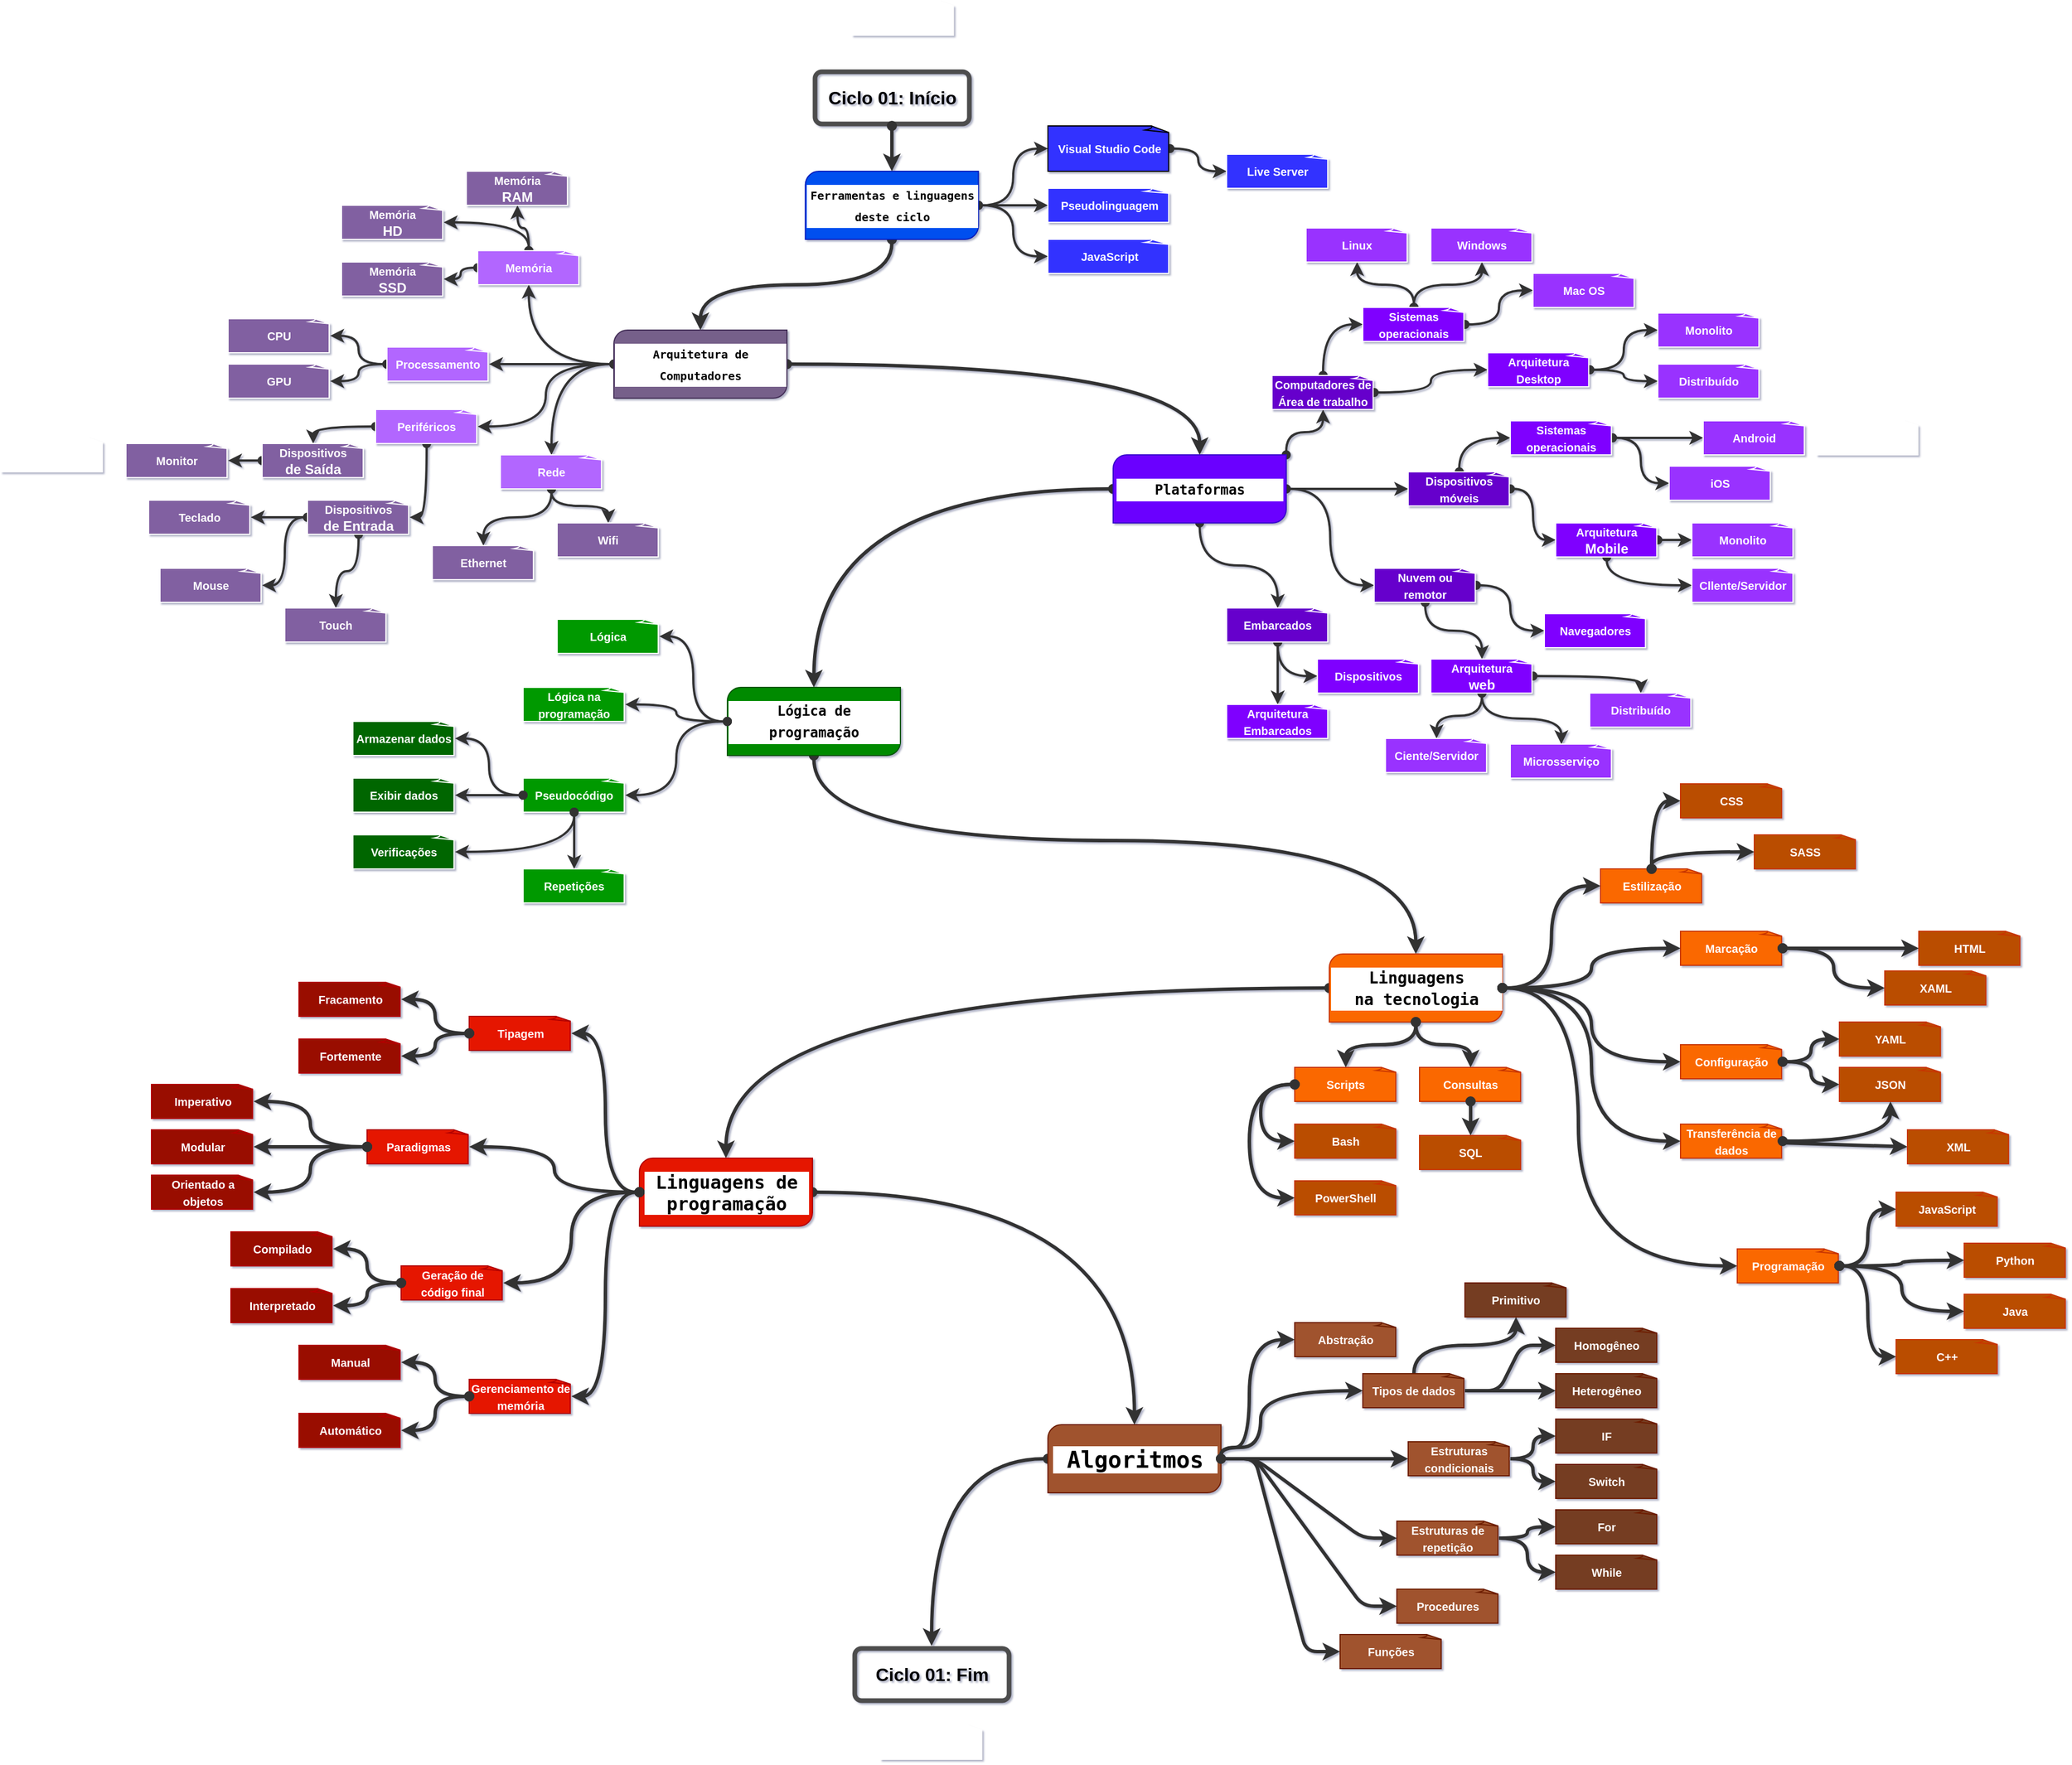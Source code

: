 <mxfile>
    <diagram id="PwGHslsYO9UBbgVLYSdC" name="Page-1">
        <mxGraphModel dx="1387" dy="556" grid="1" gridSize="10" guides="1" tooltips="1" connect="1" arrows="1" fold="1" page="1" pageScale="1" pageWidth="850" pageHeight="1100" background="#ffffff" math="0" shadow="1">
            <root>
                <mxCell id="0"/>
                <mxCell id="1" parent="0"/>
                <mxCell id="15" style="edgeStyle=orthogonalEdgeStyle;html=1;entryX=0.5;entryY=0;entryDx=0;entryDy=0;entryPerimeter=0;strokeColor=#333333;exitX=0.5;exitY=1;exitDx=0;exitDy=0;exitPerimeter=0;curved=1;strokeWidth=3;startArrow=oval;startFill=1;" parent="1" source="2" target="8" edge="1">
                    <mxGeometry relative="1" as="geometry"/>
                </mxCell>
                <mxCell id="33" style="edgeStyle=orthogonalEdgeStyle;curved=1;html=1;entryX=0;entryY=0.5;entryDx=0;entryDy=0;entryPerimeter=0;strokeColor=#333333;strokeWidth=2;fontColor=#333333;startArrow=oval;startFill=1;" parent="1" source="2" target="28" edge="1">
                    <mxGeometry relative="1" as="geometry"/>
                </mxCell>
                <mxCell id="34" style="edgeStyle=orthogonalEdgeStyle;curved=1;html=1;entryX=0;entryY=0.5;entryDx=0;entryDy=0;entryPerimeter=0;strokeColor=#333333;strokeWidth=2;fontColor=#333333;startArrow=oval;startFill=1;" parent="1" source="2" target="29" edge="1">
                    <mxGeometry relative="1" as="geometry"/>
                </mxCell>
                <mxCell id="35" style="edgeStyle=orthogonalEdgeStyle;curved=1;html=1;strokeColor=#333333;strokeWidth=2;fontColor=#333333;startArrow=oval;startFill=1;" parent="1" source="2" target="30" edge="1">
                    <mxGeometry relative="1" as="geometry"/>
                </mxCell>
                <mxCell id="2" value="&lt;div style=&quot;font-family: &amp;quot;Droid Sans Mono&amp;quot;, &amp;quot;monospace&amp;quot;, monospace; line-height: 19px;&quot;&gt;&lt;font color=&quot;#000000&quot; style=&quot;font-size: 10px;&quot;&gt;&lt;b&gt;Ferramentas e linguagens deste ciclo&lt;/b&gt;&lt;/font&gt;&lt;/div&gt;" style="verticalLabelPosition=middle;verticalAlign=middle;html=1;shape=mxgraph.basic.diag_round_rect;dx=6;whiteSpace=wrap;labelPosition=center;align=center;fillStyle=solid;labelBackgroundColor=#FFFFFF;fillColor=#0050ef;fontColor=#ffffff;strokeColor=#001DBC;" parent="1" vertex="1">
                    <mxGeometry x="348.75" y="150" width="152.5" height="60" as="geometry"/>
                </mxCell>
                <mxCell id="17" style="edgeStyle=orthogonalEdgeStyle;curved=1;html=1;exitX=1;exitY=0.5;exitDx=0;exitDy=0;exitPerimeter=0;entryX=0.5;entryY=0;entryDx=0;entryDy=0;entryPerimeter=0;strokeColor=#333333;startArrow=oval;startFill=1;strokeWidth=3;" parent="1" source="8" target="9" edge="1">
                    <mxGeometry relative="1" as="geometry"/>
                </mxCell>
                <mxCell id="51" style="edgeStyle=orthogonalEdgeStyle;curved=1;html=1;exitX=0;exitY=0.5;exitDx=0;exitDy=0;exitPerimeter=0;entryX=0.5;entryY=1;entryDx=0;entryDy=0;entryPerimeter=0;strokeColor=#333333;strokeWidth=2;fontSize=10;fontColor=#333333;startArrow=oval;startFill=1;" parent="1" source="8" target="37" edge="1">
                    <mxGeometry relative="1" as="geometry"/>
                </mxCell>
                <mxCell id="52" style="edgeStyle=orthogonalEdgeStyle;curved=1;html=1;entryX=1;entryY=0.5;entryDx=0;entryDy=0;entryPerimeter=0;strokeColor=#333333;strokeWidth=2;fontSize=10;fontColor=#333333;startArrow=oval;startFill=1;" parent="1" source="8" target="38" edge="1">
                    <mxGeometry relative="1" as="geometry"/>
                </mxCell>
                <mxCell id="53" style="edgeStyle=orthogonalEdgeStyle;curved=1;html=1;entryX=1;entryY=0.5;entryDx=0;entryDy=0;entryPerimeter=0;strokeColor=#333333;strokeWidth=2;fontSize=10;fontColor=#333333;startArrow=oval;startFill=1;" parent="1" source="8" target="39" edge="1">
                    <mxGeometry relative="1" as="geometry"/>
                </mxCell>
                <mxCell id="54" style="edgeStyle=orthogonalEdgeStyle;curved=1;html=1;entryX=0.5;entryY=0;entryDx=0;entryDy=0;entryPerimeter=0;strokeColor=#333333;strokeWidth=2;fontSize=10;fontColor=#333333;startArrow=oval;startFill=1;" parent="1" source="8" target="40" edge="1">
                    <mxGeometry relative="1" as="geometry"/>
                </mxCell>
                <mxCell id="8" value="&lt;div style=&quot;font-family: &amp;quot;Droid Sans Mono&amp;quot;, &amp;quot;monospace&amp;quot;, monospace; line-height: 19px;&quot;&gt;&lt;font color=&quot;#000000&quot; style=&quot;font-size: 10px;&quot;&gt;Arquitetura de Computadores&lt;/font&gt;&lt;/div&gt;" style="verticalLabelPosition=middle;verticalAlign=middle;html=1;shape=mxgraph.basic.diag_round_rect;dx=6;whiteSpace=wrap;labelPosition=center;align=center;fillStyle=solid;fillColor=#76608a;strokeColor=#432D57;fontColor=#ffffff;labelBackgroundColor=#FFFFFF;fontStyle=1" parent="1" vertex="1">
                    <mxGeometry x="180" y="290" width="152.5" height="60" as="geometry"/>
                </mxCell>
                <mxCell id="18" style="edgeStyle=orthogonalEdgeStyle;curved=1;html=1;entryX=0.5;entryY=0;entryDx=0;entryDy=0;entryPerimeter=0;strokeColor=#333333;startArrow=oval;startFill=1;strokeWidth=3;" parent="1" source="9" target="11" edge="1">
                    <mxGeometry relative="1" as="geometry"/>
                </mxCell>
                <mxCell id="92" style="edgeStyle=orthogonalEdgeStyle;curved=1;html=1;exitX=1;exitY=0;exitDx=0;exitDy=0;exitPerimeter=0;entryX=0.5;entryY=1;entryDx=0;entryDy=0;entryPerimeter=0;strokeColor=#333333;strokeWidth=2;fontSize=10;fontColor=#333333;startArrow=oval;startFill=1;" parent="1" source="9" target="77" edge="1">
                    <mxGeometry relative="1" as="geometry"/>
                </mxCell>
                <mxCell id="93" style="edgeStyle=orthogonalEdgeStyle;curved=1;html=1;exitX=1;exitY=0.5;exitDx=0;exitDy=0;exitPerimeter=0;entryX=0;entryY=0.5;entryDx=0;entryDy=0;entryPerimeter=0;strokeColor=#333333;strokeWidth=2;fontSize=10;fontColor=#333333;startArrow=oval;startFill=1;" parent="1" source="9" target="78" edge="1">
                    <mxGeometry relative="1" as="geometry"/>
                </mxCell>
                <mxCell id="100" style="edgeStyle=orthogonalEdgeStyle;curved=1;html=1;entryX=0;entryY=0.5;entryDx=0;entryDy=0;entryPerimeter=0;strokeColor=#333333;strokeWidth=2;fontSize=10;fontColor=#333333;startArrow=oval;startFill=1;" parent="1" source="9" target="79" edge="1">
                    <mxGeometry relative="1" as="geometry"/>
                </mxCell>
                <mxCell id="122" style="edgeStyle=orthogonalEdgeStyle;curved=1;html=1;exitX=0.5;exitY=1;exitDx=0;exitDy=0;exitPerimeter=0;entryX=0.5;entryY=0;entryDx=0;entryDy=0;entryPerimeter=0;strokeColor=#333333;strokeWidth=2;fontSize=10;fontColor=#333333;startArrow=oval;startFill=1;" parent="1" source="9" target="80" edge="1">
                    <mxGeometry relative="1" as="geometry"/>
                </mxCell>
                <mxCell id="9" value="&lt;div style=&quot;font-family: &amp;quot;Droid Sans Mono&amp;quot;, &amp;quot;monospace&amp;quot;, monospace; line-height: 19px;&quot;&gt;&lt;font color=&quot;#000000&quot; size=&quot;1&quot; style=&quot;&quot;&gt;&lt;b style=&quot;background-color: rgb(255, 255, 255); font-size: 14px;&quot;&gt;&amp;nbsp; &amp;nbsp;&amp;nbsp;&lt;/b&gt;&lt;b style=&quot;background-color: rgb(255, 255, 255); font-size: 12px;&quot;&gt;Plataformas&lt;/b&gt;&lt;b style=&quot;background-color: rgb(255, 255, 255); font-size: 14px;&quot;&gt;&amp;nbsp; &amp;nbsp;&amp;nbsp;&lt;/b&gt;&lt;/font&gt;&lt;/div&gt;" style="verticalLabelPosition=middle;verticalAlign=middle;html=1;shape=mxgraph.basic.diag_round_rect;dx=6;whiteSpace=wrap;labelPosition=center;align=center;fillStyle=solid;fillColor=#6a00ff;strokeColor=#3700CC;fontColor=#ffffff;labelBackgroundColor=#FFFFFF;" parent="1" vertex="1">
                    <mxGeometry x="620" y="400" width="152.5" height="60" as="geometry"/>
                </mxCell>
                <mxCell id="10" value="" style="group;fillColor=none;fontColor=#ffffff;strokeColor=none;" parent="1" vertex="1" connectable="0">
                    <mxGeometry x="355" y="60" width="140" height="50" as="geometry"/>
                </mxCell>
                <mxCell id="3" value="" style="verticalLabelPosition=bottom;verticalAlign=top;html=1;shape=mxgraph.basic.rounded_frame;dx=4;whiteSpace=wrap;fillColor=#4D4D4D;strokeWidth=0;fillStyle=solid;gradientColor=none;" parent="10" vertex="1">
                    <mxGeometry width="140" height="50" as="geometry"/>
                </mxCell>
                <mxCell id="4" value="&lt;font color=&quot;#000000&quot; style=&quot;font-size: 16px;&quot;&gt;&lt;b&gt;Ciclo 01: Início&lt;/b&gt;&lt;/font&gt;" style="text;html=1;align=center;verticalAlign=middle;resizable=0;points=[];autosize=1;strokeColor=none;fillColor=none;" parent="10" vertex="1">
                    <mxGeometry y="10" width="140" height="30" as="geometry"/>
                </mxCell>
                <mxCell id="19" style="edgeStyle=orthogonalEdgeStyle;curved=1;html=1;entryX=0.5;entryY=0;entryDx=0;entryDy=0;entryPerimeter=0;strokeColor=#333333;startArrow=oval;startFill=1;strokeWidth=3;" parent="1" source="11" target="12" edge="1">
                    <mxGeometry relative="1" as="geometry">
                        <Array as="points">
                            <mxPoint x="356" y="740"/>
                            <mxPoint x="887" y="740"/>
                        </Array>
                    </mxGeometry>
                </mxCell>
                <mxCell id="11" value="&lt;div style=&quot;font-family: &amp;quot;Droid Sans Mono&amp;quot;, &amp;quot;monospace&amp;quot;, monospace; line-height: 19px;&quot;&gt;&lt;font size=&quot;1&quot; color=&quot;#000000&quot; style=&quot;&quot;&gt;&lt;b style=&quot;font-size: 12px;&quot;&gt;Lógica de programação&lt;/b&gt;&lt;/font&gt;&lt;/div&gt;" style="verticalLabelPosition=middle;verticalAlign=middle;html=1;shape=mxgraph.basic.diag_round_rect;dx=6;whiteSpace=wrap;labelPosition=center;align=center;fillStyle=solid;fillColor=#008a00;strokeColor=#005700;fontColor=#ffffff;labelBackgroundColor=#FFFFFF;" parent="1" vertex="1">
                    <mxGeometry x="280" y="605" width="152.5" height="60" as="geometry"/>
                </mxCell>
                <mxCell id="20" style="edgeStyle=orthogonalEdgeStyle;curved=1;html=1;exitX=0;exitY=0.5;exitDx=0;exitDy=0;exitPerimeter=0;entryX=0.5;entryY=0;entryDx=0;entryDy=0;entryPerimeter=0;strokeColor=#333333;startArrow=oval;startFill=1;strokeWidth=3;" parent="1" source="12" target="13" edge="1">
                    <mxGeometry relative="1" as="geometry"/>
                </mxCell>
                <mxCell id="12" value="&lt;div style=&quot;font-family: &amp;quot;Droid Sans Mono&amp;quot;, &amp;quot;monospace&amp;quot;, monospace; line-height: 19px; font-size: 14px;&quot;&gt;&lt;div style=&quot;line-height: 19px;&quot;&gt;&lt;font style=&quot;font-size: 14px;&quot;&gt;&lt;b&gt;Linguagens na&amp;nbsp;&lt;/b&gt;&lt;/font&gt;&lt;b&gt;tecnologia&lt;/b&gt;&lt;/div&gt;&lt;/div&gt;" style="verticalLabelPosition=middle;verticalAlign=middle;html=1;shape=mxgraph.basic.diag_round_rect;dx=6;whiteSpace=wrap;labelPosition=center;align=center;fillStyle=solid;fillColor=#fa6800;strokeColor=#C73500;fontColor=#000000;labelBackgroundColor=#FFFFFF;" parent="1" vertex="1">
                    <mxGeometry x="810.5" y="840" width="152.5" height="60" as="geometry"/>
                </mxCell>
                <mxCell id="21" style="edgeStyle=orthogonalEdgeStyle;curved=1;html=1;exitX=1;exitY=0.5;exitDx=0;exitDy=0;exitPerimeter=0;entryX=0.5;entryY=0;entryDx=0;entryDy=0;entryPerimeter=0;strokeColor=#333333;startArrow=oval;startFill=1;strokeWidth=3;" parent="1" source="13" target="14" edge="1">
                    <mxGeometry relative="1" as="geometry"/>
                </mxCell>
                <mxCell id="13" value="&lt;div style=&quot;font-family: &amp;quot;Droid Sans Mono&amp;quot;, &amp;quot;monospace&amp;quot;, monospace; line-height: 19px; font-size: 16px;&quot;&gt;&lt;font style=&quot;font-size: 16px;&quot; color=&quot;#000000&quot;&gt;&lt;b style=&quot;&quot;&gt;&amp;nbsp;Linguagens de&amp;nbsp;&lt;br&gt;&lt;/b&gt;&lt;/font&gt;&lt;/div&gt;&lt;div style=&quot;font-family: &amp;quot;Droid Sans Mono&amp;quot;, &amp;quot;monospace&amp;quot;, monospace; line-height: 19px; font-size: 16px;&quot;&gt;&lt;font style=&quot;font-size: 16px;&quot;&gt;&lt;div style=&quot;line-height: 19px;&quot;&gt;&lt;font color=&quot;#000000&quot; style=&quot;font-size: 16px;&quot;&gt;&lt;b style=&quot;&quot;&gt;programação&lt;/b&gt;&lt;/font&gt;&lt;/div&gt;&lt;/font&gt;&lt;/div&gt;" style="verticalLabelPosition=middle;verticalAlign=middle;html=1;shape=mxgraph.basic.diag_round_rect;dx=6;whiteSpace=wrap;labelPosition=center;align=center;fillStyle=solid;fillColor=#e51400;strokeColor=#B20000;fontColor=#ffffff;labelBackgroundColor=#FFFFFF;" parent="1" vertex="1">
                    <mxGeometry x="202.5" y="1020" width="152.5" height="60" as="geometry"/>
                </mxCell>
                <mxCell id="26" style="edgeStyle=orthogonalEdgeStyle;curved=1;html=1;exitX=0;exitY=0.5;exitDx=0;exitDy=0;exitPerimeter=0;strokeColor=#333333;strokeWidth=3;startArrow=oval;startFill=1;entryX=0.5;entryY=0;entryDx=0;entryDy=0;entryPerimeter=0;" parent="1" source="14" target="268" edge="1">
                    <mxGeometry relative="1" as="geometry">
                        <mxPoint x="520" y="1450" as="targetPoint"/>
                    </mxGeometry>
                </mxCell>
                <mxCell id="248" style="edgeStyle=entityRelationEdgeStyle;html=1;entryX=0;entryY=0.5;entryDx=0;entryDy=0;entryPerimeter=0;fontSize=20;fontColor=#000000;strokeColor=#333333;strokeWidth=3;exitX=1;exitY=0.5;exitDx=0;exitDy=0;exitPerimeter=0;" parent="1" source="14" target="240" edge="1">
                    <mxGeometry relative="1" as="geometry"/>
                </mxCell>
                <mxCell id="249" style="edgeStyle=entityRelationEdgeStyle;html=1;entryX=0;entryY=0.5;entryDx=0;entryDy=0;entryPerimeter=0;strokeColor=#333333;strokeWidth=3;fontSize=20;fontColor=#000000;" parent="1" source="14" target="241" edge="1">
                    <mxGeometry relative="1" as="geometry"/>
                </mxCell>
                <mxCell id="250" style="edgeStyle=entityRelationEdgeStyle;html=1;entryX=0;entryY=0.5;entryDx=0;entryDy=0;entryPerimeter=0;strokeColor=#333333;strokeWidth=3;fontSize=20;fontColor=#000000;" parent="1" source="14" target="242" edge="1">
                    <mxGeometry relative="1" as="geometry"/>
                </mxCell>
                <mxCell id="266" style="edgeStyle=orthogonalEdgeStyle;curved=1;html=1;entryX=0;entryY=0.5;entryDx=0;entryDy=0;entryPerimeter=0;strokeColor=#333333;strokeWidth=3;fontSize=20;fontColor=#000000;" parent="1" source="14" target="239" edge="1">
                    <mxGeometry relative="1" as="geometry"/>
                </mxCell>
                <mxCell id="14" value="&lt;div style=&quot;font-family: &amp;quot;Droid Sans Mono&amp;quot;, &amp;quot;monospace&amp;quot;, monospace; line-height: 19px;&quot;&gt;&lt;/div&gt;&lt;span style=&quot;font-family: &amp;quot;Droid Sans Mono&amp;quot;, &amp;quot;monospace&amp;quot;, monospace;&quot;&gt;&lt;b style=&quot;&quot;&gt;&lt;font style=&quot;font-size: 20px;&quot; color=&quot;#000000&quot;&gt;&amp;nbsp;Algoritmos&amp;nbsp;&lt;/font&gt;&lt;/b&gt;&lt;/span&gt;" style="verticalLabelPosition=middle;verticalAlign=middle;html=1;shape=mxgraph.basic.diag_round_rect;dx=6;whiteSpace=wrap;labelPosition=center;align=center;fillStyle=solid;fillColor=#a0522d;strokeColor=#6D1F00;fontColor=#ffffff;labelBackgroundColor=#FFFFFF;" parent="1" vertex="1">
                    <mxGeometry x="562.5" y="1255" width="152.5" height="60" as="geometry"/>
                </mxCell>
                <mxCell id="16" style="edgeStyle=orthogonalEdgeStyle;curved=1;html=1;entryX=0.5;entryY=0;entryDx=0;entryDy=0;entryPerimeter=0;strokeColor=#333333;strokeWidth=3;startArrow=oval;startFill=1;" parent="1" source="3" target="2" edge="1">
                    <mxGeometry relative="1" as="geometry"/>
                </mxCell>
                <mxCell id="32" style="edgeStyle=orthogonalEdgeStyle;curved=1;html=1;entryX=0;entryY=0.5;entryDx=0;entryDy=0;entryPerimeter=0;strokeColor=#333333;strokeWidth=2;fontColor=#333333;startArrow=oval;startFill=1;" parent="1" source="28" target="31" edge="1">
                    <mxGeometry relative="1" as="geometry"/>
                </mxCell>
                <mxCell id="28" value="&lt;font&gt;&lt;font style=&quot;font-size: 10px;&quot;&gt;Visual Studio Code&lt;/font&gt;&lt;br&gt;&lt;/font&gt;" style="whiteSpace=wrap;html=1;shape=mxgraph.basic.document;fillStyle=solid;fillColor=#3333FF;strokeColor=default;fontStyle=1;fontColor=#FFFFFF;strokeWidth=1;" parent="1" vertex="1">
                    <mxGeometry x="562.5" y="110" width="107.5" height="40" as="geometry"/>
                </mxCell>
                <mxCell id="29" value="&lt;font&gt;&lt;font style=&quot;font-size: 10px;&quot;&gt;Pseudolinguagem&lt;/font&gt;&lt;br&gt;&lt;/font&gt;" style="whiteSpace=wrap;html=1;shape=mxgraph.basic.document;fillStyle=solid;fillColor=#3333FF;strokeColor=#FFFFFF;fontStyle=1;fontColor=#FFFFFF;" parent="1" vertex="1">
                    <mxGeometry x="562.5" y="165" width="107.5" height="30" as="geometry"/>
                </mxCell>
                <mxCell id="30" value="&lt;font&gt;&lt;font style=&quot;font-size: 10px;&quot;&gt;JavaScript&lt;/font&gt;&lt;br&gt;&lt;/font&gt;" style="whiteSpace=wrap;html=1;shape=mxgraph.basic.document;fillStyle=solid;fillColor=#3333FF;strokeColor=#FFFFFF;fontStyle=1;fontColor=#FFFFFF;" parent="1" vertex="1">
                    <mxGeometry x="562.5" y="210" width="107.5" height="30" as="geometry"/>
                </mxCell>
                <mxCell id="31" value="&lt;font&gt;&lt;font style=&quot;font-size: 10px;&quot;&gt;Live Server&lt;/font&gt;&lt;br&gt;&lt;/font&gt;" style="whiteSpace=wrap;html=1;shape=mxgraph.basic.document;fillStyle=solid;fillColor=#3333FF;strokeColor=#FFFFFF;fontStyle=1;fontColor=#FFFFFF;" parent="1" vertex="1">
                    <mxGeometry x="720" y="135" width="90" height="30" as="geometry"/>
                </mxCell>
                <mxCell id="56" style="edgeStyle=orthogonalEdgeStyle;curved=1;html=1;exitX=0.5;exitY=0;exitDx=0;exitDy=0;exitPerimeter=0;entryX=0.5;entryY=1;entryDx=0;entryDy=0;entryPerimeter=0;strokeColor=#333333;strokeWidth=2;fontSize=10;fontColor=#333333;startArrow=oval;startFill=1;" parent="1" source="37" target="41" edge="1">
                    <mxGeometry relative="1" as="geometry"/>
                </mxCell>
                <mxCell id="57" style="edgeStyle=orthogonalEdgeStyle;curved=1;html=1;exitX=0.5;exitY=0;exitDx=0;exitDy=0;exitPerimeter=0;entryX=1;entryY=0.5;entryDx=0;entryDy=0;entryPerimeter=0;strokeColor=#333333;strokeWidth=2;fontSize=10;fontColor=#333333;startArrow=oval;startFill=1;" parent="1" source="37" target="42" edge="1">
                    <mxGeometry relative="1" as="geometry"/>
                </mxCell>
                <mxCell id="58" style="edgeStyle=orthogonalEdgeStyle;curved=1;html=1;exitX=0;exitY=0.5;exitDx=0;exitDy=0;exitPerimeter=0;entryX=1;entryY=0.5;entryDx=0;entryDy=0;entryPerimeter=0;strokeColor=#333333;strokeWidth=2;fontSize=10;fontColor=#333333;startArrow=oval;startFill=1;" parent="1" source="37" target="43" edge="1">
                    <mxGeometry relative="1" as="geometry"/>
                </mxCell>
                <mxCell id="37" value="&lt;font&gt;&lt;font style=&quot;font-size: 10px;&quot;&gt;Memória&lt;/font&gt;&lt;br&gt;&lt;/font&gt;" style="whiteSpace=wrap;html=1;shape=mxgraph.basic.document;fillStyle=solid;fillColor=#B266FF;strokeColor=#FFFFFF;fontStyle=1;fontColor=#FFFFFF;" parent="1" vertex="1">
                    <mxGeometry x="60" y="220" width="90" height="30" as="geometry"/>
                </mxCell>
                <mxCell id="59" style="edgeStyle=orthogonalEdgeStyle;curved=1;html=1;exitX=0;exitY=0.5;exitDx=0;exitDy=0;exitPerimeter=0;entryX=1;entryY=0.5;entryDx=0;entryDy=0;entryPerimeter=0;strokeColor=#333333;strokeWidth=2;fontSize=10;fontColor=#333333;startArrow=oval;startFill=1;" parent="1" source="38" target="44" edge="1">
                    <mxGeometry relative="1" as="geometry"/>
                </mxCell>
                <mxCell id="60" style="edgeStyle=orthogonalEdgeStyle;curved=1;html=1;exitX=0;exitY=0.5;exitDx=0;exitDy=0;exitPerimeter=0;entryX=1;entryY=0.5;entryDx=0;entryDy=0;entryPerimeter=0;strokeColor=#333333;strokeWidth=2;fontSize=10;fontColor=#333333;startArrow=oval;startFill=1;" parent="1" source="38" target="45" edge="1">
                    <mxGeometry relative="1" as="geometry"/>
                </mxCell>
                <mxCell id="38" value="&lt;font&gt;&lt;font style=&quot;font-size: 10px;&quot;&gt;Processamento&lt;/font&gt;&lt;br&gt;&lt;/font&gt;" style="whiteSpace=wrap;html=1;shape=mxgraph.basic.document;fillStyle=solid;fillColor=#B266FF;strokeColor=#FFFFFF;fontStyle=1;fontColor=#FFFFFF;" parent="1" vertex="1">
                    <mxGeometry x="-20" y="305" width="90" height="30" as="geometry"/>
                </mxCell>
                <mxCell id="62" style="edgeStyle=orthogonalEdgeStyle;curved=1;html=1;entryX=0.5;entryY=0;entryDx=0;entryDy=0;entryPerimeter=0;strokeColor=#333333;strokeWidth=2;fontSize=10;fontColor=#333333;startArrow=oval;startFill=1;" parent="1" source="39" target="46" edge="1">
                    <mxGeometry relative="1" as="geometry"/>
                </mxCell>
                <mxCell id="63" style="edgeStyle=orthogonalEdgeStyle;curved=1;html=1;entryX=1;entryY=0.5;entryDx=0;entryDy=0;entryPerimeter=0;strokeColor=#333333;strokeWidth=2;fontSize=10;fontColor=#333333;startArrow=oval;startFill=1;" parent="1" source="39" target="47" edge="1">
                    <mxGeometry relative="1" as="geometry"/>
                </mxCell>
                <mxCell id="39" value="&lt;font&gt;&lt;font style=&quot;font-size: 10px;&quot;&gt;Periféricos&lt;/font&gt;&lt;br&gt;&lt;/font&gt;" style="whiteSpace=wrap;html=1;shape=mxgraph.basic.document;fillStyle=solid;fillColor=#B266FF;strokeColor=#FFFFFF;fontStyle=1;fontColor=#FFFFFF;" parent="1" vertex="1">
                    <mxGeometry x="-30" y="360" width="90" height="30" as="geometry"/>
                </mxCell>
                <mxCell id="64" style="edgeStyle=orthogonalEdgeStyle;curved=1;html=1;entryX=0.5;entryY=0;entryDx=0;entryDy=0;entryPerimeter=0;strokeColor=#333333;strokeWidth=2;fontSize=10;fontColor=#333333;startArrow=oval;startFill=1;" parent="1" source="40" target="49" edge="1">
                    <mxGeometry relative="1" as="geometry"/>
                </mxCell>
                <mxCell id="65" style="edgeStyle=orthogonalEdgeStyle;curved=1;html=1;entryX=0.5;entryY=0;entryDx=0;entryDy=0;entryPerimeter=0;strokeColor=#333333;strokeWidth=2;fontSize=10;fontColor=#333333;startArrow=oval;startFill=1;" parent="1" source="40" target="48" edge="1">
                    <mxGeometry relative="1" as="geometry"/>
                </mxCell>
                <mxCell id="40" value="&lt;font&gt;&lt;font style=&quot;font-size: 10px;&quot;&gt;Rede&lt;/font&gt;&lt;br&gt;&lt;/font&gt;" style="whiteSpace=wrap;html=1;shape=mxgraph.basic.document;fillStyle=solid;fillColor=#B266FF;strokeColor=#FFFFFF;fontStyle=1;fontColor=#FFFFFF;" parent="1" vertex="1">
                    <mxGeometry x="80" y="400" width="90" height="30" as="geometry"/>
                </mxCell>
                <mxCell id="41" value="&lt;font&gt;&lt;font style=&quot;font-size: 10px;&quot;&gt;Memória&lt;br&gt;&lt;/font&gt;RAM&lt;br&gt;&lt;/font&gt;" style="whiteSpace=wrap;html=1;shape=mxgraph.basic.document;fillStyle=solid;fillColor=#8160A1;strokeColor=#FFFFFF;fontStyle=1;fontColor=#FFFFFF;" parent="1" vertex="1">
                    <mxGeometry x="50" y="150" width="90" height="30" as="geometry"/>
                </mxCell>
                <mxCell id="42" value="&lt;font&gt;&lt;font style=&quot;font-size: 10px;&quot;&gt;Memória&lt;br&gt;&lt;/font&gt;HD&lt;br&gt;&lt;/font&gt;" style="whiteSpace=wrap;html=1;shape=mxgraph.basic.document;fillStyle=solid;fillColor=#8160A1;strokeColor=#FFFFFF;fontStyle=1;fontColor=#FFFFFF;" parent="1" vertex="1">
                    <mxGeometry x="-60" y="180" width="90" height="30" as="geometry"/>
                </mxCell>
                <mxCell id="43" value="&lt;font&gt;&lt;font style=&quot;font-size: 10px;&quot;&gt;Memória&lt;br&gt;&lt;/font&gt;SSD&lt;br&gt;&lt;/font&gt;" style="whiteSpace=wrap;html=1;shape=mxgraph.basic.document;fillStyle=solid;fillColor=#8160A1;strokeColor=#FFFFFF;fontStyle=1;fontColor=#FFFFFF;" parent="1" vertex="1">
                    <mxGeometry x="-60" y="230" width="90" height="30" as="geometry"/>
                </mxCell>
                <mxCell id="44" value="&lt;font&gt;&lt;span style=&quot;font-size: 10px;&quot;&gt;CPU&lt;/span&gt;&lt;br&gt;&lt;/font&gt;" style="whiteSpace=wrap;html=1;shape=mxgraph.basic.document;fillStyle=solid;fillColor=#8160A1;strokeColor=#FFFFFF;fontStyle=1;fontColor=#FFFFFF;" parent="1" vertex="1">
                    <mxGeometry x="-160" y="280" width="90" height="30" as="geometry"/>
                </mxCell>
                <mxCell id="45" value="&lt;font&gt;&lt;span style=&quot;font-size: 10px;&quot;&gt;GPU&lt;/span&gt;&lt;br&gt;&lt;/font&gt;" style="whiteSpace=wrap;html=1;shape=mxgraph.basic.document;fillStyle=solid;fillColor=#8160A1;strokeColor=#FFFFFF;fontStyle=1;fontColor=#FFFFFF;" parent="1" vertex="1">
                    <mxGeometry x="-160" y="320" width="90" height="30" as="geometry"/>
                </mxCell>
                <mxCell id="76" style="edgeStyle=orthogonalEdgeStyle;curved=1;html=1;strokeColor=#333333;strokeWidth=2;fontSize=10;fontColor=#333333;startArrow=oval;startFill=1;" parent="1" source="46" target="66" edge="1">
                    <mxGeometry relative="1" as="geometry"/>
                </mxCell>
                <mxCell id="46" value="&lt;font&gt;&lt;span style=&quot;font-size: 10px;&quot;&gt;Dispositivos&lt;br&gt;&lt;/span&gt;de Saída&lt;br&gt;&lt;/font&gt;" style="whiteSpace=wrap;html=1;shape=mxgraph.basic.document;fillStyle=solid;fillColor=#8160A1;strokeColor=#FFFFFF;fontStyle=1;fontColor=#FFFFFF;" parent="1" vertex="1">
                    <mxGeometry x="-130" y="390" width="90" height="30" as="geometry"/>
                </mxCell>
                <mxCell id="71" style="edgeStyle=orthogonalEdgeStyle;curved=1;html=1;entryX=1;entryY=0.5;entryDx=0;entryDy=0;entryPerimeter=0;strokeColor=#333333;strokeWidth=2;fontSize=10;fontColor=#333333;startArrow=oval;startFill=1;" parent="1" source="47" target="67" edge="1">
                    <mxGeometry relative="1" as="geometry"/>
                </mxCell>
                <mxCell id="72" style="edgeStyle=orthogonalEdgeStyle;curved=1;html=1;entryX=1;entryY=0.5;entryDx=0;entryDy=0;entryPerimeter=0;strokeColor=#333333;strokeWidth=2;fontSize=10;fontColor=#333333;startArrow=oval;startFill=1;" parent="1" source="47" target="68" edge="1">
                    <mxGeometry relative="1" as="geometry"/>
                </mxCell>
                <mxCell id="73" style="edgeStyle=orthogonalEdgeStyle;curved=1;html=1;entryX=0.5;entryY=0;entryDx=0;entryDy=0;entryPerimeter=0;strokeColor=#333333;strokeWidth=2;fontSize=10;fontColor=#333333;startArrow=oval;startFill=1;" parent="1" source="47" target="70" edge="1">
                    <mxGeometry relative="1" as="geometry"/>
                </mxCell>
                <mxCell id="47" value="&lt;font&gt;&lt;span style=&quot;font-size: 10px;&quot;&gt;Dispositivos&lt;br&gt;&lt;/span&gt;de Entrada&lt;br&gt;&lt;/font&gt;" style="whiteSpace=wrap;html=1;shape=mxgraph.basic.document;fillStyle=solid;fillColor=#8160A1;strokeColor=#FFFFFF;fontStyle=1;fontColor=#FFFFFF;" parent="1" vertex="1">
                    <mxGeometry x="-90" y="440" width="90" height="30" as="geometry"/>
                </mxCell>
                <mxCell id="48" value="&lt;font&gt;&lt;span style=&quot;font-size: 10px;&quot;&gt;Ethernet&lt;/span&gt;&lt;br&gt;&lt;/font&gt;" style="whiteSpace=wrap;html=1;shape=mxgraph.basic.document;fillStyle=solid;fillColor=#8160A1;strokeColor=#FFFFFF;fontStyle=1;fontColor=#FFFFFF;" parent="1" vertex="1">
                    <mxGeometry x="20" y="480" width="90" height="30" as="geometry"/>
                </mxCell>
                <mxCell id="49" value="&lt;font&gt;&lt;span style=&quot;font-size: 10px;&quot;&gt;Wifi&lt;/span&gt;&lt;br&gt;&lt;/font&gt;" style="whiteSpace=wrap;html=1;shape=mxgraph.basic.document;fillStyle=solid;fillColor=#8160A1;strokeColor=#FFFFFF;fontStyle=1;fontColor=#FFFFFF;" parent="1" vertex="1">
                    <mxGeometry x="130" y="460" width="90" height="30" as="geometry"/>
                </mxCell>
                <mxCell id="66" value="&lt;font&gt;&lt;span style=&quot;font-size: 10px;&quot;&gt;Monitor&lt;/span&gt;&lt;br&gt;&lt;/font&gt;" style="whiteSpace=wrap;html=1;shape=mxgraph.basic.document;fillStyle=solid;fillColor=#8160A1;strokeColor=#FFFFFF;fontStyle=1;fontColor=#FFFFFF;" parent="1" vertex="1">
                    <mxGeometry x="-250" y="390" width="90" height="30" as="geometry"/>
                </mxCell>
                <mxCell id="67" value="&lt;font&gt;&lt;span style=&quot;font-size: 10px;&quot;&gt;Teclado&lt;/span&gt;&lt;br&gt;&lt;/font&gt;" style="whiteSpace=wrap;html=1;shape=mxgraph.basic.document;fillStyle=solid;fillColor=#8160A1;strokeColor=#FFFFFF;fontStyle=1;fontColor=#FFFFFF;" parent="1" vertex="1">
                    <mxGeometry x="-230" y="440" width="90" height="30" as="geometry"/>
                </mxCell>
                <mxCell id="68" value="&lt;font&gt;&lt;span style=&quot;font-size: 10px;&quot;&gt;Mouse&lt;/span&gt;&lt;br&gt;&lt;/font&gt;" style="whiteSpace=wrap;html=1;shape=mxgraph.basic.document;fillStyle=solid;fillColor=#8160A1;strokeColor=#FFFFFF;fontStyle=1;fontColor=#FFFFFF;" parent="1" vertex="1">
                    <mxGeometry x="-220" y="500" width="90" height="30" as="geometry"/>
                </mxCell>
                <mxCell id="70" value="&lt;font&gt;&lt;span style=&quot;font-size: 10px;&quot;&gt;Touch&lt;/span&gt;&lt;br&gt;&lt;/font&gt;" style="whiteSpace=wrap;html=1;shape=mxgraph.basic.document;fillStyle=solid;fillColor=#8160A1;strokeColor=#FFFFFF;fontStyle=1;fontColor=#FFFFFF;" parent="1" vertex="1">
                    <mxGeometry x="-110" y="535" width="90" height="30" as="geometry"/>
                </mxCell>
                <mxCell id="87" style="edgeStyle=orthogonalEdgeStyle;curved=1;html=1;exitX=0.5;exitY=0;exitDx=0;exitDy=0;exitPerimeter=0;entryX=0;entryY=0.5;entryDx=0;entryDy=0;entryPerimeter=0;strokeColor=#333333;strokeWidth=2;fontSize=10;fontColor=#333333;startArrow=oval;startFill=1;" parent="1" source="77" target="81" edge="1">
                    <mxGeometry relative="1" as="geometry"/>
                </mxCell>
                <mxCell id="91" style="edgeStyle=orthogonalEdgeStyle;curved=1;html=1;entryX=0;entryY=0.5;entryDx=0;entryDy=0;entryPerimeter=0;strokeColor=#333333;strokeWidth=2;fontSize=10;fontColor=#333333;startArrow=oval;startFill=1;" parent="1" source="77" target="85" edge="1">
                    <mxGeometry relative="1" as="geometry"/>
                </mxCell>
                <mxCell id="77" value="&lt;font&gt;&lt;font style=&quot;font-size: 10px;&quot;&gt;Computadores de Área de trabalho&lt;/font&gt;&lt;br&gt;&lt;/font&gt;" style="whiteSpace=wrap;html=1;shape=mxgraph.basic.document;fillStyle=solid;fillColor=#6600CC;strokeColor=#FFFFFF;fontColor=#FFFFFF;fontStyle=1" parent="1" vertex="1">
                    <mxGeometry x="760" y="330" width="90" height="30" as="geometry"/>
                </mxCell>
                <mxCell id="95" style="edgeStyle=orthogonalEdgeStyle;curved=1;html=1;entryX=0;entryY=0.5;entryDx=0;entryDy=0;entryPerimeter=0;strokeColor=#333333;strokeWidth=2;fontSize=10;fontColor=#333333;startArrow=oval;startFill=1;" parent="1" source="78" target="94" edge="1">
                    <mxGeometry relative="1" as="geometry"/>
                </mxCell>
                <mxCell id="102" style="edgeStyle=orthogonalEdgeStyle;curved=1;html=1;exitX=1;exitY=0.5;exitDx=0;exitDy=0;exitPerimeter=0;entryX=0;entryY=0.5;entryDx=0;entryDy=0;entryPerimeter=0;strokeColor=#333333;strokeWidth=2;fontSize=10;fontColor=#333333;startArrow=oval;startFill=1;" parent="1" source="78" target="101" edge="1">
                    <mxGeometry relative="1" as="geometry"/>
                </mxCell>
                <mxCell id="78" value="&lt;font&gt;&lt;font style=&quot;font-size: 10px;&quot;&gt;Dispositivos &lt;br&gt;móveis&lt;/font&gt;&lt;br&gt;&lt;/font&gt;" style="whiteSpace=wrap;html=1;shape=mxgraph.basic.document;fillStyle=solid;fillColor=#6600CC;strokeColor=#FFFFFF;fontColor=#FFFFFF;fontStyle=1" parent="1" vertex="1">
                    <mxGeometry x="880" y="415" width="90" height="30" as="geometry"/>
                </mxCell>
                <mxCell id="114" style="edgeStyle=orthogonalEdgeStyle;curved=1;html=1;exitX=1;exitY=0.5;exitDx=0;exitDy=0;exitPerimeter=0;entryX=0;entryY=0.5;entryDx=0;entryDy=0;entryPerimeter=0;strokeColor=#333333;strokeWidth=2;fontSize=10;fontColor=#333333;startArrow=oval;startFill=1;" parent="1" source="79" target="113" edge="1">
                    <mxGeometry relative="1" as="geometry"/>
                </mxCell>
                <mxCell id="116" style="edgeStyle=orthogonalEdgeStyle;curved=1;html=1;exitX=0.5;exitY=1;exitDx=0;exitDy=0;exitPerimeter=0;entryX=0.5;entryY=0;entryDx=0;entryDy=0;entryPerimeter=0;strokeColor=#333333;strokeWidth=2;fontSize=10;fontColor=#333333;startArrow=oval;startFill=1;" parent="1" source="79" target="115" edge="1">
                    <mxGeometry relative="1" as="geometry"/>
                </mxCell>
                <mxCell id="79" value="&lt;font&gt;&lt;span style=&quot;font-size: 10px;&quot;&gt;Nuvem ou &lt;br&gt;remotor&lt;/span&gt;&lt;br&gt;&lt;/font&gt;" style="whiteSpace=wrap;html=1;shape=mxgraph.basic.document;fillStyle=solid;fillColor=#6600CC;strokeColor=#FFFFFF;fontColor=#FFFFFF;fontStyle=1" parent="1" vertex="1">
                    <mxGeometry x="850" y="500" width="90" height="30" as="geometry"/>
                </mxCell>
                <mxCell id="126" style="edgeStyle=orthogonalEdgeStyle;curved=1;html=1;exitX=0.5;exitY=1;exitDx=0;exitDy=0;exitPerimeter=0;entryX=0;entryY=0.5;entryDx=0;entryDy=0;entryPerimeter=0;strokeColor=#333333;strokeWidth=2;fontSize=10;fontColor=#333333;startArrow=oval;startFill=1;" parent="1" source="80" target="125" edge="1">
                    <mxGeometry relative="1" as="geometry"/>
                </mxCell>
                <mxCell id="128" style="edgeStyle=orthogonalEdgeStyle;curved=1;html=1;exitX=0.5;exitY=1;exitDx=0;exitDy=0;exitPerimeter=0;entryX=0.5;entryY=0;entryDx=0;entryDy=0;entryPerimeter=0;strokeColor=#333333;strokeWidth=2;fontSize=10;fontColor=#333333;startArrow=oval;startFill=1;" parent="1" source="80" target="127" edge="1">
                    <mxGeometry relative="1" as="geometry"/>
                </mxCell>
                <mxCell id="80" value="&lt;font&gt;&lt;span style=&quot;font-size: 10px;&quot;&gt;Embarcados&lt;/span&gt;&lt;br&gt;&lt;/font&gt;" style="whiteSpace=wrap;html=1;shape=mxgraph.basic.document;fillStyle=solid;fillColor=#6600CC;strokeColor=#FFFFFF;fontColor=#FFFFFF;fontStyle=1" parent="1" vertex="1">
                    <mxGeometry x="720" y="535" width="90" height="30" as="geometry"/>
                </mxCell>
                <mxCell id="88" style="edgeStyle=orthogonalEdgeStyle;curved=1;html=1;exitX=0.5;exitY=0;exitDx=0;exitDy=0;exitPerimeter=0;entryX=0.5;entryY=1;entryDx=0;entryDy=0;entryPerimeter=0;strokeColor=#333333;strokeWidth=2;fontSize=10;fontColor=#333333;startArrow=oval;startFill=1;" parent="1" source="81" target="82" edge="1">
                    <mxGeometry relative="1" as="geometry"/>
                </mxCell>
                <mxCell id="89" style="edgeStyle=orthogonalEdgeStyle;curved=1;html=1;entryX=0.5;entryY=1;entryDx=0;entryDy=0;entryPerimeter=0;strokeColor=#333333;strokeWidth=2;fontSize=10;fontColor=#333333;startArrow=oval;startFill=1;" parent="1" source="81" target="83" edge="1">
                    <mxGeometry relative="1" as="geometry"/>
                </mxCell>
                <mxCell id="90" style="edgeStyle=orthogonalEdgeStyle;curved=1;html=1;entryX=0;entryY=0.5;entryDx=0;entryDy=0;entryPerimeter=0;strokeColor=#333333;strokeWidth=2;fontSize=10;fontColor=#333333;startArrow=oval;startFill=1;" parent="1" source="81" target="84" edge="1">
                    <mxGeometry relative="1" as="geometry"/>
                </mxCell>
                <mxCell id="81" value="&lt;font&gt;&lt;font style=&quot;font-size: 10px;&quot;&gt;Sistemas operacionais&lt;/font&gt;&lt;br&gt;&lt;/font&gt;" style="whiteSpace=wrap;html=1;shape=mxgraph.basic.document;fillStyle=solid;fillColor=#7F00FF;strokeColor=#FFFFFF;fontColor=#FFFFFF;fontStyle=1" parent="1" vertex="1">
                    <mxGeometry x="840" y="270" width="90" height="30" as="geometry"/>
                </mxCell>
                <mxCell id="82" value="&lt;font&gt;&lt;font style=&quot;font-size: 10px;&quot;&gt;Linux&lt;/font&gt;&lt;br&gt;&lt;/font&gt;" style="whiteSpace=wrap;html=1;shape=mxgraph.basic.document;fillStyle=solid;fillColor=#9933FF;strokeColor=#FFFFFF;fontColor=#FFFFFF;fontStyle=1" parent="1" vertex="1">
                    <mxGeometry x="790" y="200" width="90" height="30" as="geometry"/>
                </mxCell>
                <mxCell id="83" value="&lt;font&gt;&lt;font style=&quot;font-size: 10px;&quot;&gt;Windows&lt;/font&gt;&lt;br&gt;&lt;/font&gt;" style="whiteSpace=wrap;html=1;shape=mxgraph.basic.document;fillStyle=solid;fillColor=#9933FF;strokeColor=#FFFFFF;fontColor=#FFFFFF;fontStyle=1" parent="1" vertex="1">
                    <mxGeometry x="900" y="200" width="90" height="30" as="geometry"/>
                </mxCell>
                <mxCell id="84" value="&lt;font&gt;&lt;font style=&quot;font-size: 10px;&quot;&gt;Mac OS&lt;/font&gt;&lt;br&gt;&lt;/font&gt;" style="whiteSpace=wrap;html=1;shape=mxgraph.basic.document;fillStyle=solid;fillColor=#9933FF;strokeColor=#FFFFFF;fontColor=#FFFFFF;fontStyle=1" parent="1" vertex="1">
                    <mxGeometry x="990" y="240" width="90" height="30" as="geometry"/>
                </mxCell>
                <mxCell id="104" style="edgeStyle=orthogonalEdgeStyle;curved=1;html=1;exitX=1;exitY=0.5;exitDx=0;exitDy=0;exitPerimeter=0;entryX=0;entryY=0.5;entryDx=0;entryDy=0;entryPerimeter=0;strokeColor=#333333;strokeWidth=2;fontSize=10;fontColor=#333333;startArrow=oval;startFill=1;" parent="1" source="85" target="103" edge="1">
                    <mxGeometry relative="1" as="geometry"/>
                </mxCell>
                <mxCell id="107" style="edgeStyle=orthogonalEdgeStyle;curved=1;html=1;entryX=0;entryY=0.5;entryDx=0;entryDy=0;entryPerimeter=0;strokeColor=#333333;strokeWidth=2;fontSize=10;fontColor=#333333;startArrow=oval;startFill=1;" parent="1" source="85" target="106" edge="1">
                    <mxGeometry relative="1" as="geometry"/>
                </mxCell>
                <mxCell id="85" value="&lt;font&gt;&lt;font style=&quot;font-size: 10px;&quot;&gt;Arquitetura &lt;br&gt;Desktop&lt;/font&gt;&lt;br&gt;&lt;/font&gt;" style="whiteSpace=wrap;html=1;shape=mxgraph.basic.document;fillStyle=solid;fillColor=#7F00FF;strokeColor=#FFFFFF;fontColor=#FFFFFF;fontStyle=1" parent="1" vertex="1">
                    <mxGeometry x="950" y="310" width="90" height="30" as="geometry"/>
                </mxCell>
                <mxCell id="98" style="edgeStyle=orthogonalEdgeStyle;curved=1;html=1;exitX=1;exitY=0.5;exitDx=0;exitDy=0;exitPerimeter=0;entryX=0;entryY=0.5;entryDx=0;entryDy=0;entryPerimeter=0;strokeColor=#333333;strokeWidth=2;fontSize=10;fontColor=#333333;startArrow=oval;startFill=1;" parent="1" source="94" target="96" edge="1">
                    <mxGeometry relative="1" as="geometry"/>
                </mxCell>
                <mxCell id="99" style="edgeStyle=orthogonalEdgeStyle;curved=1;html=1;entryX=0;entryY=0.5;entryDx=0;entryDy=0;entryPerimeter=0;strokeColor=#333333;strokeWidth=2;fontSize=10;fontColor=#333333;startArrow=oval;startFill=1;" parent="1" source="94" target="97" edge="1">
                    <mxGeometry relative="1" as="geometry"/>
                </mxCell>
                <mxCell id="94" value="&lt;font&gt;&lt;font style=&quot;font-size: 10px;&quot;&gt;Sistemas operacionais&lt;/font&gt;&lt;br&gt;&lt;/font&gt;" style="whiteSpace=wrap;html=1;shape=mxgraph.basic.document;fillStyle=solid;fillColor=#7F00FF;strokeColor=#FFFFFF;fontColor=#FFFFFF;fontStyle=1" parent="1" vertex="1">
                    <mxGeometry x="970" y="370" width="90" height="30" as="geometry"/>
                </mxCell>
                <mxCell id="96" value="&lt;font&gt;&lt;font style=&quot;font-size: 10px;&quot;&gt;Android&lt;/font&gt;&lt;br&gt;&lt;/font&gt;" style="whiteSpace=wrap;html=1;shape=mxgraph.basic.document;fillStyle=solid;fillColor=#9933FF;strokeColor=#FFFFFF;fontColor=#FFFFFF;fontStyle=1" parent="1" vertex="1">
                    <mxGeometry x="1140" y="370" width="90" height="30" as="geometry"/>
                </mxCell>
                <mxCell id="97" value="&lt;font&gt;&lt;font style=&quot;font-size: 10px;&quot;&gt;iOS&lt;/font&gt;&lt;br&gt;&lt;/font&gt;" style="whiteSpace=wrap;html=1;shape=mxgraph.basic.document;fillStyle=solid;fillColor=#9933FF;strokeColor=#FFFFFF;fontColor=#FFFFFF;fontStyle=1" parent="1" vertex="1">
                    <mxGeometry x="1110" y="410" width="90" height="30" as="geometry"/>
                </mxCell>
                <mxCell id="111" style="edgeStyle=orthogonalEdgeStyle;curved=1;html=1;entryX=0;entryY=0.5;entryDx=0;entryDy=0;entryPerimeter=0;strokeColor=#333333;strokeWidth=2;fontSize=10;fontColor=#333333;startArrow=oval;startFill=1;" parent="1" source="101" target="109" edge="1">
                    <mxGeometry relative="1" as="geometry"/>
                </mxCell>
                <mxCell id="112" style="edgeStyle=orthogonalEdgeStyle;curved=1;html=1;exitX=0.5;exitY=1;exitDx=0;exitDy=0;exitPerimeter=0;entryX=0;entryY=0.5;entryDx=0;entryDy=0;entryPerimeter=0;strokeColor=#333333;strokeWidth=2;fontSize=10;fontColor=#333333;startArrow=oval;startFill=1;" parent="1" source="101" target="110" edge="1">
                    <mxGeometry relative="1" as="geometry"/>
                </mxCell>
                <mxCell id="101" value="&lt;font&gt;&lt;font style=&quot;font-size: 10px;&quot;&gt;Arquitetura &lt;br&gt;&lt;/font&gt;Mobile&lt;br&gt;&lt;/font&gt;" style="whiteSpace=wrap;html=1;shape=mxgraph.basic.document;fillStyle=solid;fillColor=#7F00FF;strokeColor=#FFFFFF;fontColor=#FFFFFF;fontStyle=1" parent="1" vertex="1">
                    <mxGeometry x="1010" y="460" width="90" height="30" as="geometry"/>
                </mxCell>
                <mxCell id="103" value="&lt;font&gt;&lt;font style=&quot;font-size: 10px;&quot;&gt;Monolito&lt;/font&gt;&lt;br&gt;&lt;/font&gt;" style="whiteSpace=wrap;html=1;shape=mxgraph.basic.document;fillStyle=solid;fillColor=#9933FF;strokeColor=#FFFFFF;fontColor=#FFFFFF;fontStyle=1" parent="1" vertex="1">
                    <mxGeometry x="1100" y="275" width="90" height="30" as="geometry"/>
                </mxCell>
                <mxCell id="106" value="&lt;font&gt;&lt;font style=&quot;font-size: 10px;&quot;&gt;Distribuído&lt;/font&gt;&lt;br&gt;&lt;/font&gt;" style="whiteSpace=wrap;html=1;shape=mxgraph.basic.document;fillStyle=solid;fillColor=#9933FF;strokeColor=#FFFFFF;fontColor=#FFFFFF;fontStyle=1" parent="1" vertex="1">
                    <mxGeometry x="1100" y="320" width="90" height="30" as="geometry"/>
                </mxCell>
                <mxCell id="109" value="&lt;font&gt;&lt;font style=&quot;font-size: 10px;&quot;&gt;Monolito&lt;/font&gt;&lt;br&gt;&lt;/font&gt;" style="whiteSpace=wrap;html=1;shape=mxgraph.basic.document;fillStyle=solid;fillColor=#9933FF;strokeColor=#FFFFFF;fontColor=#FFFFFF;fontStyle=1" parent="1" vertex="1">
                    <mxGeometry x="1130" y="460" width="90" height="30" as="geometry"/>
                </mxCell>
                <mxCell id="110" value="&lt;font&gt;&lt;font style=&quot;font-size: 10px;&quot;&gt;Cllente/Servidor&lt;/font&gt;&lt;br&gt;&lt;/font&gt;" style="whiteSpace=wrap;html=1;shape=mxgraph.basic.document;fillStyle=solid;fillColor=#9933FF;strokeColor=#FFFFFF;fontColor=#FFFFFF;fontStyle=1" parent="1" vertex="1">
                    <mxGeometry x="1130" y="500" width="90" height="30" as="geometry"/>
                </mxCell>
                <mxCell id="113" value="&lt;font&gt;&lt;font style=&quot;font-size: 10px;&quot;&gt;Navegadores&lt;/font&gt;&lt;br&gt;&lt;/font&gt;" style="whiteSpace=wrap;html=1;shape=mxgraph.basic.document;fillStyle=solid;fillColor=#7F00FF;strokeColor=#FFFFFF;fontColor=#FFFFFF;fontStyle=1" parent="1" vertex="1">
                    <mxGeometry x="1000" y="540" width="90" height="30" as="geometry"/>
                </mxCell>
                <mxCell id="118" style="edgeStyle=orthogonalEdgeStyle;curved=1;html=1;exitX=0.5;exitY=1;exitDx=0;exitDy=0;exitPerimeter=0;entryX=0.5;entryY=0;entryDx=0;entryDy=0;entryPerimeter=0;strokeColor=#333333;strokeWidth=2;fontSize=10;fontColor=#333333;startArrow=oval;startFill=1;" parent="1" source="115" target="117" edge="1">
                    <mxGeometry relative="1" as="geometry"/>
                </mxCell>
                <mxCell id="120" style="edgeStyle=orthogonalEdgeStyle;curved=1;html=1;exitX=1;exitY=0.5;exitDx=0;exitDy=0;exitPerimeter=0;entryX=0.5;entryY=0;entryDx=0;entryDy=0;entryPerimeter=0;strokeColor=#333333;strokeWidth=2;fontSize=10;fontColor=#333333;startArrow=oval;startFill=1;" parent="1" source="115" target="119" edge="1">
                    <mxGeometry relative="1" as="geometry"/>
                </mxCell>
                <mxCell id="123" style="edgeStyle=orthogonalEdgeStyle;curved=1;html=1;exitX=0.5;exitY=1;exitDx=0;exitDy=0;exitPerimeter=0;entryX=0.5;entryY=0;entryDx=0;entryDy=0;entryPerimeter=0;strokeColor=#333333;strokeWidth=2;fontSize=10;fontColor=#333333;startArrow=oval;startFill=1;" parent="1" source="115" target="121" edge="1">
                    <mxGeometry relative="1" as="geometry"/>
                </mxCell>
                <mxCell id="115" value="&lt;font&gt;&lt;font style=&quot;font-size: 10px;&quot;&gt;Arquitetura&lt;br&gt;&lt;/font&gt;web&lt;br&gt;&lt;/font&gt;" style="whiteSpace=wrap;html=1;shape=mxgraph.basic.document;fillStyle=solid;fillColor=#7F00FF;strokeColor=#FFFFFF;fontColor=#FFFFFF;fontStyle=1" parent="1" vertex="1">
                    <mxGeometry x="900" y="580" width="90" height="30" as="geometry"/>
                </mxCell>
                <mxCell id="117" value="&lt;font&gt;&lt;span style=&quot;font-size: 10px;&quot;&gt;Microsserviço&lt;/span&gt;&lt;br&gt;&lt;/font&gt;" style="whiteSpace=wrap;html=1;shape=mxgraph.basic.document;fillStyle=solid;fillColor=#9933FF;strokeColor=#FFFFFF;fontColor=#FFFFFF;fontStyle=1" parent="1" vertex="1">
                    <mxGeometry x="970" y="655" width="90" height="30" as="geometry"/>
                </mxCell>
                <mxCell id="119" value="&lt;font&gt;&lt;span style=&quot;font-size: 10px;&quot;&gt;Distribuído&lt;/span&gt;&lt;br&gt;&lt;/font&gt;" style="whiteSpace=wrap;html=1;shape=mxgraph.basic.document;fillStyle=solid;fillColor=#9933FF;strokeColor=#FFFFFF;fontColor=#FFFFFF;fontStyle=1" parent="1" vertex="1">
                    <mxGeometry x="1040" y="610" width="90" height="30" as="geometry"/>
                </mxCell>
                <mxCell id="121" value="&lt;font&gt;&lt;span style=&quot;font-size: 10px;&quot;&gt;Ciente/Servidor&lt;/span&gt;&lt;br&gt;&lt;/font&gt;" style="whiteSpace=wrap;html=1;shape=mxgraph.basic.document;fillStyle=solid;fillColor=#9933FF;strokeColor=#FFFFFF;fontColor=#FFFFFF;fontStyle=1" parent="1" vertex="1">
                    <mxGeometry x="860" y="650" width="90" height="30" as="geometry"/>
                </mxCell>
                <mxCell id="125" value="&lt;font&gt;&lt;span style=&quot;font-size: 10px;&quot;&gt;Dispositivos&lt;/span&gt;&lt;br&gt;&lt;/font&gt;" style="whiteSpace=wrap;html=1;shape=mxgraph.basic.document;fillStyle=solid;fillColor=#7F00FF;strokeColor=#FFFFFF;fontColor=#FFFFFF;fontStyle=1" parent="1" vertex="1">
                    <mxGeometry x="800" y="580" width="90" height="30" as="geometry"/>
                </mxCell>
                <mxCell id="127" value="&lt;font style=&quot;font-size: 10px;&quot;&gt;&lt;span style=&quot;&quot;&gt;Arquitetura&lt;br&gt;&lt;/span&gt;Embarcados&lt;br&gt;&lt;/font&gt;" style="whiteSpace=wrap;html=1;shape=mxgraph.basic.document;fillStyle=solid;fillColor=#7F00FF;strokeColor=#FFFFFF;fontColor=#FFFFFF;fontStyle=1" parent="1" vertex="1">
                    <mxGeometry x="720" y="620" width="90" height="30" as="geometry"/>
                </mxCell>
                <mxCell id="129" value="&lt;font&gt;&lt;font style=&quot;font-size: 10px;&quot;&gt;Lógica&lt;/font&gt;&lt;br&gt;&lt;/font&gt;" style="whiteSpace=wrap;html=1;shape=mxgraph.basic.document;fillStyle=solid;fillColor=#009900;strokeColor=#FFFFFF;fontStyle=1;fontColor=#FFFFFF;" parent="1" vertex="1">
                    <mxGeometry x="130" y="545" width="90" height="30" as="geometry"/>
                </mxCell>
                <mxCell id="130" value="&lt;font&gt;&lt;font style=&quot;font-size: 10px;&quot;&gt;Lógica na programação&lt;/font&gt;&lt;br&gt;&lt;/font&gt;" style="whiteSpace=wrap;html=1;shape=mxgraph.basic.document;fillStyle=solid;fillColor=#009900;strokeColor=#FFFFFF;fontStyle=1;fontColor=#FFFFFF;" parent="1" vertex="1">
                    <mxGeometry x="100" y="605" width="90" height="30" as="geometry"/>
                </mxCell>
                <mxCell id="131" value="&lt;font&gt;&lt;font style=&quot;font-size: 10px;&quot;&gt;Pseudocódigo&lt;/font&gt;&lt;br&gt;&lt;/font&gt;" style="whiteSpace=wrap;html=1;shape=mxgraph.basic.document;fillStyle=solid;fillColor=#009900;strokeColor=#FFFFFF;fontStyle=1;fontColor=#FFFFFF;" parent="1" vertex="1">
                    <mxGeometry x="100" y="685" width="90" height="30" as="geometry"/>
                </mxCell>
                <mxCell id="132" value="&lt;font&gt;&lt;font style=&quot;font-size: 10px;&quot;&gt;Armazenar dados&lt;/font&gt;&lt;br&gt;&lt;/font&gt;" style="whiteSpace=wrap;html=1;shape=mxgraph.basic.document;fillStyle=solid;fillColor=#006600;strokeColor=#FFFFFF;fontStyle=1;fontColor=#FFFFFF;" parent="1" vertex="1">
                    <mxGeometry x="-50" y="635" width="90" height="30" as="geometry"/>
                </mxCell>
                <mxCell id="133" value="&lt;font&gt;&lt;font style=&quot;font-size: 10px;&quot;&gt;Exibir dados&lt;/font&gt;&lt;br&gt;&lt;/font&gt;" style="whiteSpace=wrap;html=1;shape=mxgraph.basic.document;fillStyle=solid;fillColor=#006600;strokeColor=#FFFFFF;fontStyle=1;fontColor=#FFFFFF;" parent="1" vertex="1">
                    <mxGeometry x="-50" y="685" width="90" height="30" as="geometry"/>
                </mxCell>
                <mxCell id="134" value="&lt;font&gt;&lt;span style=&quot;font-size: 10px;&quot;&gt;Verificações&lt;/span&gt;&lt;br&gt;&lt;/font&gt;" style="whiteSpace=wrap;html=1;shape=mxgraph.basic.document;fillStyle=solid;fillColor=#006600;strokeColor=#FFFFFF;fontStyle=1;fontColor=#FFFFFF;" parent="1" vertex="1">
                    <mxGeometry x="-50" y="735" width="90" height="30" as="geometry"/>
                </mxCell>
                <mxCell id="135" value="&lt;font&gt;&lt;span style=&quot;font-size: 10px;&quot;&gt;Repetições&lt;/span&gt;&lt;br&gt;&lt;/font&gt;" style="whiteSpace=wrap;html=1;shape=mxgraph.basic.document;fillStyle=solid;fillColor=#009900;strokeColor=#FFFFFF;fontStyle=1;fontColor=#FFFFFF;" parent="1" vertex="1">
                    <mxGeometry x="100" y="765" width="90" height="30" as="geometry"/>
                </mxCell>
                <mxCell id="138" style="edgeStyle=orthogonalEdgeStyle;curved=1;html=1;entryX=1;entryY=0.5;entryDx=0;entryDy=0;entryPerimeter=0;strokeColor=#333333;strokeWidth=2;fontSize=10;fontColor=#333333;startArrow=oval;startFill=1;exitX=0;exitY=0.5;exitDx=0;exitDy=0;exitPerimeter=0;" parent="1" source="131" target="132" edge="1">
                    <mxGeometry relative="1" as="geometry">
                        <mxPoint x="125.059" y="375" as="sourcePoint"/>
                        <mxPoint x="105" y="440" as="targetPoint"/>
                    </mxGeometry>
                </mxCell>
                <mxCell id="140" style="edgeStyle=orthogonalEdgeStyle;curved=1;html=1;entryX=1;entryY=0.5;entryDx=0;entryDy=0;entryPerimeter=0;strokeColor=#333333;strokeWidth=2;fontSize=10;fontColor=#333333;startArrow=oval;startFill=1;exitX=0;exitY=0.5;exitDx=0;exitDy=0;exitPerimeter=0;" parent="1" source="131" target="133" edge="1">
                    <mxGeometry relative="1" as="geometry">
                        <mxPoint x="110" y="710.0" as="sourcePoint"/>
                        <mxPoint x="50" y="660.0" as="targetPoint"/>
                    </mxGeometry>
                </mxCell>
                <mxCell id="141" style="edgeStyle=orthogonalEdgeStyle;curved=1;html=1;entryX=1;entryY=0.5;entryDx=0;entryDy=0;entryPerimeter=0;strokeColor=#333333;strokeWidth=2;fontSize=10;fontColor=#333333;startArrow=oval;startFill=1;exitX=0.5;exitY=1;exitDx=0;exitDy=0;exitPerimeter=0;" parent="1" source="131" target="134" edge="1">
                    <mxGeometry relative="1" as="geometry">
                        <mxPoint x="110" y="710.0" as="sourcePoint"/>
                        <mxPoint x="50" y="710.0" as="targetPoint"/>
                    </mxGeometry>
                </mxCell>
                <mxCell id="143" style="edgeStyle=orthogonalEdgeStyle;curved=1;html=1;strokeColor=#333333;strokeWidth=2;fontSize=10;fontColor=#333333;startArrow=oval;startFill=1;exitX=0.5;exitY=1;exitDx=0;exitDy=0;exitPerimeter=0;" parent="1" source="131" target="135" edge="1">
                    <mxGeometry relative="1" as="geometry">
                        <mxPoint x="155" y="725.0" as="sourcePoint"/>
                        <mxPoint x="50" y="760.0" as="targetPoint"/>
                    </mxGeometry>
                </mxCell>
                <mxCell id="144" style="edgeStyle=orthogonalEdgeStyle;curved=1;html=1;entryX=1;entryY=0.5;entryDx=0;entryDy=0;entryPerimeter=0;strokeColor=#333333;strokeWidth=2;fontSize=10;fontColor=#333333;startArrow=oval;startFill=1;" parent="1" source="11" target="131" edge="1">
                    <mxGeometry relative="1" as="geometry">
                        <mxPoint x="155" y="725.0" as="sourcePoint"/>
                        <mxPoint x="50" y="760.0" as="targetPoint"/>
                    </mxGeometry>
                </mxCell>
                <mxCell id="145" style="edgeStyle=orthogonalEdgeStyle;curved=1;html=1;entryX=1;entryY=0.5;entryDx=0;entryDy=0;entryPerimeter=0;strokeColor=#333333;strokeWidth=2;fontSize=10;fontColor=#333333;startArrow=oval;startFill=1;exitX=0;exitY=0.5;exitDx=0;exitDy=0;exitPerimeter=0;" parent="1" source="11" target="130" edge="1">
                    <mxGeometry relative="1" as="geometry">
                        <mxPoint x="280" y="635" as="sourcePoint"/>
                        <mxPoint x="200" y="710.0" as="targetPoint"/>
                    </mxGeometry>
                </mxCell>
                <mxCell id="146" style="edgeStyle=orthogonalEdgeStyle;curved=1;html=1;entryX=1;entryY=0.5;entryDx=0;entryDy=0;entryPerimeter=0;strokeColor=#333333;strokeWidth=2;fontSize=10;fontColor=#333333;startArrow=oval;startFill=1;exitX=0;exitY=0.5;exitDx=0;exitDy=0;exitPerimeter=0;" parent="1" source="11" target="129" edge="1">
                    <mxGeometry relative="1" as="geometry">
                        <mxPoint x="290" y="645.0" as="sourcePoint"/>
                        <mxPoint x="200" y="630.0" as="targetPoint"/>
                    </mxGeometry>
                </mxCell>
                <mxCell id="147" value="&lt;font&gt;&lt;span style=&quot;font-size: 10px;&quot;&gt;Teclado&lt;/span&gt;&lt;br&gt;&lt;/font&gt;" style="whiteSpace=wrap;html=1;shape=mxgraph.basic.document;fillStyle=solid;fillColor=#FFFFFF;strokeColor=#FFFFFF;fontStyle=1;fontColor=#FFFFFF;" parent="1" vertex="1">
                    <mxGeometry x="-360" y="385" width="90" height="30" as="geometry"/>
                </mxCell>
                <mxCell id="148" value="&lt;font&gt;&lt;span style=&quot;font-size: 10px;&quot;&gt;Teclado&lt;/span&gt;&lt;br&gt;&lt;/font&gt;" style="whiteSpace=wrap;html=1;shape=mxgraph.basic.document;fillStyle=solid;fillColor=#FFFFFF;strokeColor=#FFFFFF;fontStyle=1;fontColor=#FFFFFF;" parent="1" vertex="1">
                    <mxGeometry x="1240" y="370" width="90" height="30" as="geometry"/>
                </mxCell>
                <mxCell id="149" value="&lt;font&gt;&lt;span style=&quot;font-size: 10px;&quot;&gt;Teclado&lt;/span&gt;&lt;br&gt;&lt;/font&gt;" style="whiteSpace=wrap;html=1;shape=mxgraph.basic.document;fillStyle=solid;fillColor=#FFFFFF;strokeColor=#FFFFFF;fontStyle=1;fontColor=#FFFFFF;" parent="1" vertex="1">
                    <mxGeometry x="390" width="90" height="30" as="geometry"/>
                </mxCell>
                <mxCell id="150" value="&lt;font&gt;&lt;span style=&quot;font-size: 10px;&quot;&gt;Teclado&lt;/span&gt;&lt;br&gt;&lt;/font&gt;" style="whiteSpace=wrap;html=1;shape=mxgraph.basic.document;fillStyle=solid;fillColor=#FFFFFF;strokeColor=#FFFFFF;fontStyle=1;fontColor=#FFFFFF;" parent="1" vertex="1">
                    <mxGeometry x="415" y="1520" width="90" height="30" as="geometry"/>
                </mxCell>
                <mxCell id="151" value="&lt;font style=&quot;font-size: 10px;&quot;&gt;Estilização&lt;br&gt;&lt;/font&gt;" style="whiteSpace=wrap;html=1;shape=mxgraph.basic.document;fillStyle=solid;fillColor=#fa6800;strokeColor=#C73500;fontColor=#FFFFFF;fontStyle=1" parent="1" vertex="1">
                    <mxGeometry x="1049.5" y="765" width="90" height="30" as="geometry"/>
                </mxCell>
                <mxCell id="152" value="&lt;font style=&quot;font-size: 10px;&quot;&gt;Marcação&lt;br&gt;&lt;/font&gt;" style="whiteSpace=wrap;html=1;shape=mxgraph.basic.document;fillStyle=solid;fillColor=#fa6800;strokeColor=#C73500;fontColor=#FFFFFF;fontStyle=1" parent="1" vertex="1">
                    <mxGeometry x="1120" y="820" width="90" height="30" as="geometry"/>
                </mxCell>
                <mxCell id="153" value="&lt;font style=&quot;font-size: 10px;&quot;&gt;Configuração&lt;br&gt;&lt;/font&gt;" style="whiteSpace=wrap;html=1;shape=mxgraph.basic.document;fillStyle=solid;fillColor=#fa6800;strokeColor=#C73500;fontColor=#FFFFFF;fontStyle=1" parent="1" vertex="1">
                    <mxGeometry x="1120" y="920" width="90" height="30" as="geometry"/>
                </mxCell>
                <mxCell id="270" style="edgeStyle=none;html=1;entryX=0;entryY=0.5;entryDx=0;entryDy=0;entryPerimeter=0;strokeWidth=3;strokeColor=#333333;" edge="1" parent="1" source="154" target="165">
                    <mxGeometry relative="1" as="geometry"/>
                </mxCell>
                <mxCell id="154" value="&lt;font style=&quot;font-size: 10px;&quot;&gt;Transferência de dados&lt;br&gt;&lt;/font&gt;" style="whiteSpace=wrap;html=1;shape=mxgraph.basic.document;fillStyle=solid;fillColor=#fa6800;strokeColor=#C73500;fontColor=#FFFFFF;fontStyle=1" parent="1" vertex="1">
                    <mxGeometry x="1120" y="990" width="90" height="30" as="geometry"/>
                </mxCell>
                <mxCell id="155" value="&lt;font style=&quot;font-size: 10px;&quot;&gt;Programação&lt;br&gt;&lt;/font&gt;" style="whiteSpace=wrap;html=1;shape=mxgraph.basic.document;fillStyle=solid;fillColor=#fa6800;strokeColor=#C73500;fontColor=#FFFFFF;fontStyle=1" parent="1" vertex="1">
                    <mxGeometry x="1170" y="1100" width="90" height="30" as="geometry"/>
                </mxCell>
                <mxCell id="156" value="&lt;font style=&quot;font-size: 10px;&quot;&gt;Consultas&lt;br&gt;&lt;/font&gt;" style="whiteSpace=wrap;html=1;shape=mxgraph.basic.document;fillStyle=solid;fillColor=#fa6800;strokeColor=#C73500;fontColor=#FFFFFF;fontStyle=1" parent="1" vertex="1">
                    <mxGeometry x="890" y="940" width="90" height="30" as="geometry"/>
                </mxCell>
                <mxCell id="158" value="&lt;font style=&quot;font-size: 10px;&quot;&gt;Scripts&lt;br&gt;&lt;/font&gt;" style="whiteSpace=wrap;html=1;shape=mxgraph.basic.document;fillStyle=solid;fillColor=#fa6800;strokeColor=#C73500;fontColor=#FFFFFF;fontStyle=1" parent="1" vertex="1">
                    <mxGeometry x="780" y="940" width="90" height="30" as="geometry"/>
                </mxCell>
                <mxCell id="163" value="&lt;font style=&quot;font-size: 10px;&quot;&gt;CSS&lt;br&gt;&lt;/font&gt;" style="whiteSpace=wrap;html=1;shape=mxgraph.basic.document;fillStyle=solid;fillColor=#BA4D00;strokeColor=#C73500;fontColor=#FFFFFF;fontStyle=1" parent="1" vertex="1">
                    <mxGeometry x="1120" y="690" width="90" height="30" as="geometry"/>
                </mxCell>
                <mxCell id="164" value="&lt;font style=&quot;font-size: 10px;&quot;&gt;SASS&lt;br&gt;&lt;/font&gt;" style="whiteSpace=wrap;html=1;shape=mxgraph.basic.document;fillStyle=solid;fillColor=#BA4D00;strokeColor=#C73500;fontColor=#FFFFFF;fontStyle=1" parent="1" vertex="1">
                    <mxGeometry x="1185" y="735" width="90" height="30" as="geometry"/>
                </mxCell>
                <mxCell id="165" value="&lt;font style=&quot;font-size: 10px;&quot;&gt;XML&lt;br&gt;&lt;/font&gt;" style="whiteSpace=wrap;html=1;shape=mxgraph.basic.document;fillStyle=solid;fillColor=#BA4D00;strokeColor=#C73500;fontColor=#FFFFFF;fontStyle=1" parent="1" vertex="1">
                    <mxGeometry x="1320" y="995" width="90" height="30" as="geometry"/>
                </mxCell>
                <mxCell id="166" value="&lt;font style=&quot;font-size: 10px;&quot;&gt;HTML&lt;br&gt;&lt;/font&gt;" style="whiteSpace=wrap;html=1;shape=mxgraph.basic.document;fillStyle=solid;fillColor=#BA4D00;strokeColor=#C73500;fontColor=#FFFFFF;fontStyle=1" parent="1" vertex="1">
                    <mxGeometry x="1330" y="820" width="90" height="30" as="geometry"/>
                </mxCell>
                <mxCell id="167" value="&lt;font style=&quot;font-size: 10px;&quot;&gt;XAML&lt;br&gt;&lt;/font&gt;" style="whiteSpace=wrap;html=1;shape=mxgraph.basic.document;fillStyle=solid;fillColor=#BA4D00;strokeColor=#C73500;fontColor=#FFFFFF;fontStyle=1" parent="1" vertex="1">
                    <mxGeometry x="1300" y="855" width="90" height="30" as="geometry"/>
                </mxCell>
                <mxCell id="169" style="edgeStyle=orthogonalEdgeStyle;curved=1;html=1;entryX=0;entryY=0.5;entryDx=0;entryDy=0;entryPerimeter=0;strokeColor=#333333;startArrow=oval;startFill=1;strokeWidth=3;exitX=1;exitY=0.5;exitDx=0;exitDy=0;exitPerimeter=0;" parent="1" source="12" target="151" edge="1">
                    <mxGeometry relative="1" as="geometry">
                        <mxPoint x="572" y="645" as="sourcePoint"/>
                        <mxPoint x="896.75" y="850" as="targetPoint"/>
                    </mxGeometry>
                </mxCell>
                <mxCell id="170" style="edgeStyle=orthogonalEdgeStyle;curved=1;html=1;entryX=0;entryY=0.5;entryDx=0;entryDy=0;entryPerimeter=0;strokeColor=#333333;startArrow=oval;startFill=1;strokeWidth=3;" parent="1" source="12" target="152" edge="1">
                    <mxGeometry relative="1" as="geometry">
                        <mxPoint x="973" y="850" as="sourcePoint"/>
                        <mxPoint x="1029.5" y="790" as="targetPoint"/>
                    </mxGeometry>
                </mxCell>
                <mxCell id="171" style="edgeStyle=orthogonalEdgeStyle;curved=1;html=1;entryX=0;entryY=0.5;entryDx=0;entryDy=0;entryPerimeter=0;strokeColor=#333333;startArrow=oval;startFill=1;strokeWidth=3;exitX=1;exitY=0.5;exitDx=0;exitDy=0;exitPerimeter=0;" parent="1" source="12" target="153" edge="1">
                    <mxGeometry relative="1" as="geometry">
                        <mxPoint x="973" y="880" as="sourcePoint"/>
                        <mxPoint x="1059.5" y="835" as="targetPoint"/>
                    </mxGeometry>
                </mxCell>
                <mxCell id="172" style="edgeStyle=orthogonalEdgeStyle;curved=1;html=1;entryX=0;entryY=0.5;entryDx=0;entryDy=0;entryPerimeter=0;strokeColor=#333333;startArrow=oval;startFill=1;strokeWidth=3;exitX=1;exitY=0.5;exitDx=0;exitDy=0;exitPerimeter=0;" parent="1" source="12" target="154" edge="1">
                    <mxGeometry relative="1" as="geometry">
                        <mxPoint x="983" y="890" as="sourcePoint"/>
                        <mxPoint x="1069.5" y="845" as="targetPoint"/>
                    </mxGeometry>
                </mxCell>
                <mxCell id="173" style="edgeStyle=orthogonalEdgeStyle;curved=1;html=1;entryX=0;entryY=0.5;entryDx=0;entryDy=0;entryPerimeter=0;strokeColor=#333333;startArrow=oval;startFill=1;strokeWidth=3;exitX=0.5;exitY=0;exitDx=0;exitDy=0;exitPerimeter=0;" parent="1" source="151" target="163" edge="1">
                    <mxGeometry relative="1" as="geometry">
                        <mxPoint x="973" y="850" as="sourcePoint"/>
                        <mxPoint x="1059.5" y="790" as="targetPoint"/>
                    </mxGeometry>
                </mxCell>
                <mxCell id="174" style="edgeStyle=orthogonalEdgeStyle;curved=1;html=1;entryX=0;entryY=0.5;entryDx=0;entryDy=0;entryPerimeter=0;strokeColor=#333333;startArrow=oval;startFill=1;strokeWidth=3;exitX=0.5;exitY=0;exitDx=0;exitDy=0;exitPerimeter=0;" parent="1" source="151" target="164" edge="1">
                    <mxGeometry relative="1" as="geometry">
                        <mxPoint x="1149.5" y="790" as="sourcePoint"/>
                        <mxPoint x="1199.5" y="740" as="targetPoint"/>
                        <Array as="points">
                            <mxPoint x="1094" y="750"/>
                        </Array>
                    </mxGeometry>
                </mxCell>
                <mxCell id="177" style="edgeStyle=orthogonalEdgeStyle;curved=1;html=1;entryX=0;entryY=0.5;entryDx=0;entryDy=0;entryPerimeter=0;strokeColor=#333333;startArrow=oval;startFill=1;strokeWidth=3;exitX=1;exitY=0.5;exitDx=0;exitDy=0;exitPerimeter=0;" parent="1" source="152" target="166" edge="1">
                    <mxGeometry relative="1" as="geometry">
                        <mxPoint x="1043.5" y="850" as="sourcePoint"/>
                        <mxPoint x="1130" y="850" as="targetPoint"/>
                    </mxGeometry>
                </mxCell>
                <mxCell id="178" style="edgeStyle=orthogonalEdgeStyle;curved=1;html=1;entryX=0;entryY=0.5;entryDx=0;entryDy=0;entryPerimeter=0;strokeColor=#333333;startArrow=oval;startFill=1;strokeWidth=3;exitX=1;exitY=0.5;exitDx=0;exitDy=0;exitPerimeter=0;" parent="1" source="152" target="167" edge="1">
                    <mxGeometry relative="1" as="geometry">
                        <mxPoint x="1220" y="850" as="sourcePoint"/>
                        <mxPoint x="1270" y="850" as="targetPoint"/>
                    </mxGeometry>
                </mxCell>
                <mxCell id="181" value="&lt;font style=&quot;font-size: 10px;&quot;&gt;JSON&lt;br&gt;&lt;/font&gt;" style="whiteSpace=wrap;html=1;shape=mxgraph.basic.document;fillStyle=solid;fillColor=#BA4D00;strokeColor=#C73500;fontColor=#FFFFFF;fontStyle=1" parent="1" vertex="1">
                    <mxGeometry x="1260" y="940" width="90" height="30" as="geometry"/>
                </mxCell>
                <mxCell id="182" value="&lt;font style=&quot;font-size: 10px;&quot;&gt;YAML&lt;br&gt;&lt;/font&gt;" style="whiteSpace=wrap;html=1;shape=mxgraph.basic.document;fillStyle=solid;fillColor=#BA4D00;strokeColor=#C73500;fontColor=#FFFFFF;fontStyle=1" parent="1" vertex="1">
                    <mxGeometry x="1260" y="900" width="90" height="30" as="geometry"/>
                </mxCell>
                <mxCell id="183" style="edgeStyle=orthogonalEdgeStyle;curved=1;html=1;entryX=0;entryY=0.5;entryDx=0;entryDy=0;entryPerimeter=0;strokeColor=#333333;startArrow=oval;startFill=1;strokeWidth=3;exitX=1;exitY=0.5;exitDx=0;exitDy=0;exitPerimeter=0;" parent="1" source="153" target="182" edge="1">
                    <mxGeometry relative="1" as="geometry">
                        <mxPoint x="1220" y="845" as="sourcePoint"/>
                        <mxPoint x="1340" y="845" as="targetPoint"/>
                    </mxGeometry>
                </mxCell>
                <mxCell id="184" style="edgeStyle=orthogonalEdgeStyle;curved=1;html=1;entryX=0;entryY=0.5;entryDx=0;entryDy=0;entryPerimeter=0;strokeColor=#333333;startArrow=oval;startFill=1;strokeWidth=3;exitX=1;exitY=0.5;exitDx=0;exitDy=0;exitPerimeter=0;" parent="1" source="153" target="181" edge="1">
                    <mxGeometry relative="1" as="geometry">
                        <mxPoint x="1220" y="945" as="sourcePoint"/>
                        <mxPoint x="1270" y="925" as="targetPoint"/>
                    </mxGeometry>
                </mxCell>
                <mxCell id="185" style="edgeStyle=orthogonalEdgeStyle;curved=1;html=1;entryX=0.5;entryY=1;entryDx=0;entryDy=0;entryPerimeter=0;strokeColor=#333333;startArrow=oval;startFill=1;strokeWidth=3;exitX=1;exitY=0.5;exitDx=0;exitDy=0;exitPerimeter=0;" parent="1" source="154" target="181" edge="1">
                    <mxGeometry relative="1" as="geometry">
                        <mxPoint x="1220" y="945" as="sourcePoint"/>
                        <mxPoint x="1270" y="965" as="targetPoint"/>
                    </mxGeometry>
                </mxCell>
                <mxCell id="187" style="edgeStyle=orthogonalEdgeStyle;curved=1;html=1;entryX=0;entryY=0.5;entryDx=0;entryDy=0;entryPerimeter=0;strokeColor=#333333;startArrow=oval;startFill=1;strokeWidth=3;exitX=1;exitY=0.5;exitDx=0;exitDy=0;exitPerimeter=0;" parent="1" source="12" target="155" edge="1">
                    <mxGeometry relative="1" as="geometry">
                        <mxPoint x="973" y="880.0" as="sourcePoint"/>
                        <mxPoint x="1130" y="1015.0" as="targetPoint"/>
                        <Array as="points">
                            <mxPoint x="1030" y="870"/>
                            <mxPoint x="1030" y="1115"/>
                        </Array>
                    </mxGeometry>
                </mxCell>
                <mxCell id="189" style="edgeStyle=orthogonalEdgeStyle;curved=1;html=1;entryX=0.5;entryY=0;entryDx=0;entryDy=0;entryPerimeter=0;strokeColor=#333333;startArrow=oval;startFill=1;strokeWidth=3;exitX=0.5;exitY=1;exitDx=0;exitDy=0;exitPerimeter=0;" parent="1" source="12" target="156" edge="1">
                    <mxGeometry relative="1" as="geometry">
                        <mxPoint x="973" y="880.0" as="sourcePoint"/>
                        <mxPoint x="1130" y="1015.0" as="targetPoint"/>
                    </mxGeometry>
                </mxCell>
                <mxCell id="190" style="edgeStyle=orthogonalEdgeStyle;curved=1;html=1;strokeColor=#333333;startArrow=oval;startFill=1;strokeWidth=3;exitX=0.5;exitY=1;exitDx=0;exitDy=0;exitPerimeter=0;" parent="1" source="12" target="158" edge="1">
                    <mxGeometry relative="1" as="geometry">
                        <mxPoint x="896.75" y="910.0" as="sourcePoint"/>
                        <mxPoint x="965" y="950.0" as="targetPoint"/>
                    </mxGeometry>
                </mxCell>
                <mxCell id="191" value="&lt;font style=&quot;font-size: 10px;&quot;&gt;SQL&lt;br&gt;&lt;/font&gt;" style="whiteSpace=wrap;html=1;shape=mxgraph.basic.document;fillStyle=solid;fillColor=#BA4D00;strokeColor=#C73500;fontColor=#FFFFFF;fontStyle=1" parent="1" vertex="1">
                    <mxGeometry x="890" y="1000" width="90" height="30" as="geometry"/>
                </mxCell>
                <mxCell id="192" style="edgeStyle=orthogonalEdgeStyle;curved=1;html=1;entryX=0.5;entryY=0;entryDx=0;entryDy=0;entryPerimeter=0;strokeColor=#333333;startArrow=oval;startFill=1;strokeWidth=3;exitX=0.5;exitY=1;exitDx=0;exitDy=0;exitPerimeter=0;" parent="1" source="156" target="191" edge="1">
                    <mxGeometry relative="1" as="geometry">
                        <mxPoint x="896.75" y="910.0" as="sourcePoint"/>
                        <mxPoint x="945" y="950.0" as="targetPoint"/>
                    </mxGeometry>
                </mxCell>
                <mxCell id="193" value="&lt;font style=&quot;font-size: 10px;&quot;&gt;Bash&lt;br&gt;&lt;/font&gt;" style="whiteSpace=wrap;html=1;shape=mxgraph.basic.document;fillStyle=solid;fillColor=#BA4D00;strokeColor=#C73500;fontColor=#FFFFFF;fontStyle=1" parent="1" vertex="1">
                    <mxGeometry x="780" y="990" width="90" height="30" as="geometry"/>
                </mxCell>
                <mxCell id="194" value="&lt;font style=&quot;font-size: 10px;&quot;&gt;PowerShell&lt;br&gt;&lt;/font&gt;" style="whiteSpace=wrap;html=1;shape=mxgraph.basic.document;fillStyle=solid;fillColor=#BA4D00;strokeColor=#C73500;fontColor=#FFFFFF;fontStyle=1" parent="1" vertex="1">
                    <mxGeometry x="780" y="1040" width="90" height="30" as="geometry"/>
                </mxCell>
                <mxCell id="195" style="edgeStyle=orthogonalEdgeStyle;curved=1;html=1;strokeColor=#333333;startArrow=oval;startFill=1;strokeWidth=3;exitX=0;exitY=0.5;exitDx=0;exitDy=0;exitPerimeter=0;entryX=0;entryY=0.5;entryDx=0;entryDy=0;entryPerimeter=0;" parent="1" source="158" target="193" edge="1">
                    <mxGeometry relative="1" as="geometry">
                        <mxPoint x="896.75" y="910.0" as="sourcePoint"/>
                        <mxPoint x="835.059" y="950.0" as="targetPoint"/>
                        <Array as="points">
                            <mxPoint x="750" y="955"/>
                            <mxPoint x="750" y="1005"/>
                        </Array>
                    </mxGeometry>
                </mxCell>
                <mxCell id="196" style="edgeStyle=orthogonalEdgeStyle;curved=1;html=1;strokeColor=#333333;startArrow=oval;startFill=1;strokeWidth=3;entryX=0;entryY=0.5;entryDx=0;entryDy=0;entryPerimeter=0;exitX=0;exitY=0.5;exitDx=0;exitDy=0;exitPerimeter=0;" parent="1" source="158" target="194" edge="1">
                    <mxGeometry relative="1" as="geometry">
                        <mxPoint x="770" y="950" as="sourcePoint"/>
                        <mxPoint x="790" y="1015.0" as="targetPoint"/>
                        <Array as="points">
                            <mxPoint x="740" y="955"/>
                            <mxPoint x="740" y="1055"/>
                        </Array>
                    </mxGeometry>
                </mxCell>
                <mxCell id="197" value="&lt;font style=&quot;font-size: 10px;&quot;&gt;JavaScript&lt;br&gt;&lt;/font&gt;" style="whiteSpace=wrap;html=1;shape=mxgraph.basic.document;fillStyle=solid;fillColor=#BA4D00;strokeColor=#C73500;fontColor=#FFFFFF;fontStyle=1" parent="1" vertex="1">
                    <mxGeometry x="1310" y="1050" width="90" height="30" as="geometry"/>
                </mxCell>
                <mxCell id="198" value="&lt;font style=&quot;font-size: 10px;&quot;&gt;Python&lt;br&gt;&lt;/font&gt;" style="whiteSpace=wrap;html=1;shape=mxgraph.basic.document;fillStyle=solid;fillColor=#BA4D00;strokeColor=#C73500;fontColor=#FFFFFF;fontStyle=1" parent="1" vertex="1">
                    <mxGeometry x="1370" y="1095" width="90" height="30" as="geometry"/>
                </mxCell>
                <mxCell id="199" value="&lt;font style=&quot;font-size: 10px;&quot;&gt;Java&lt;br&gt;&lt;/font&gt;" style="whiteSpace=wrap;html=1;shape=mxgraph.basic.document;fillStyle=solid;fillColor=#BA4D00;strokeColor=#C73500;fontColor=#FFFFFF;fontStyle=1" parent="1" vertex="1">
                    <mxGeometry x="1370" y="1140" width="90" height="30" as="geometry"/>
                </mxCell>
                <mxCell id="200" value="&lt;font style=&quot;font-size: 10px;&quot;&gt;C++&lt;br&gt;&lt;/font&gt;" style="whiteSpace=wrap;html=1;shape=mxgraph.basic.document;fillStyle=solid;fillColor=#BA4D00;strokeColor=#C73500;fontColor=#FFFFFF;fontStyle=1" parent="1" vertex="1">
                    <mxGeometry x="1310" y="1180" width="90" height="30" as="geometry"/>
                </mxCell>
                <mxCell id="202" style="edgeStyle=orthogonalEdgeStyle;curved=1;html=1;entryX=0;entryY=0.5;entryDx=0;entryDy=0;entryPerimeter=0;strokeColor=#333333;startArrow=oval;startFill=1;strokeWidth=3;exitX=1;exitY=0.5;exitDx=0;exitDy=0;exitPerimeter=0;" parent="1" source="155" target="197" edge="1">
                    <mxGeometry relative="1" as="geometry">
                        <mxPoint x="1220" y="1055" as="sourcePoint"/>
                        <mxPoint x="1315" y="1020" as="targetPoint"/>
                    </mxGeometry>
                </mxCell>
                <mxCell id="203" style="edgeStyle=orthogonalEdgeStyle;curved=1;html=1;entryX=0;entryY=0.5;entryDx=0;entryDy=0;entryPerimeter=0;strokeColor=#333333;startArrow=oval;startFill=1;strokeWidth=3;exitX=1;exitY=0.5;exitDx=0;exitDy=0;exitPerimeter=0;" parent="1" source="155" target="200" edge="1">
                    <mxGeometry relative="1" as="geometry">
                        <mxPoint x="1270" y="1125" as="sourcePoint"/>
                        <mxPoint x="1320" y="1075" as="targetPoint"/>
                    </mxGeometry>
                </mxCell>
                <mxCell id="204" style="edgeStyle=orthogonalEdgeStyle;curved=1;html=1;entryX=0;entryY=0.5;entryDx=0;entryDy=0;entryPerimeter=0;strokeColor=#333333;startArrow=oval;startFill=1;strokeWidth=3;exitX=1;exitY=0.5;exitDx=0;exitDy=0;exitPerimeter=0;" parent="1" source="155" target="198" edge="1">
                    <mxGeometry relative="1" as="geometry">
                        <mxPoint x="1270" y="1125" as="sourcePoint"/>
                        <mxPoint x="1320" y="1205" as="targetPoint"/>
                    </mxGeometry>
                </mxCell>
                <mxCell id="205" style="edgeStyle=orthogonalEdgeStyle;curved=1;html=1;entryX=0;entryY=0.5;entryDx=0;entryDy=0;entryPerimeter=0;strokeColor=#333333;startArrow=oval;startFill=1;strokeWidth=3;exitX=1;exitY=0.5;exitDx=0;exitDy=0;exitPerimeter=0;" parent="1" source="155" target="199" edge="1">
                    <mxGeometry relative="1" as="geometry">
                        <mxPoint x="1270" y="1125" as="sourcePoint"/>
                        <mxPoint x="1410" y="1115" as="targetPoint"/>
                    </mxGeometry>
                </mxCell>
                <mxCell id="206" value="&lt;font&gt;&lt;span style=&quot;font-size: 10px;&quot;&gt;Tipagem&lt;/span&gt;&lt;br&gt;&lt;/font&gt;" style="whiteSpace=wrap;html=1;shape=mxgraph.basic.document;fillStyle=solid;fillColor=#e51400;strokeColor=#B20000;fontStyle=1;fontColor=#ffffff;" parent="1" vertex="1">
                    <mxGeometry x="52.5" y="895" width="90" height="30" as="geometry"/>
                </mxCell>
                <mxCell id="207" value="&lt;font&gt;&lt;span style=&quot;font-size: 10px;&quot;&gt;Paradigmas&lt;/span&gt;&lt;br&gt;&lt;/font&gt;" style="whiteSpace=wrap;html=1;shape=mxgraph.basic.document;fillStyle=solid;fillColor=#e51400;strokeColor=#B20000;fontStyle=1;fontColor=#ffffff;" parent="1" vertex="1">
                    <mxGeometry x="-37.5" y="995" width="90" height="30" as="geometry"/>
                </mxCell>
                <mxCell id="208" value="&lt;font&gt;&lt;span style=&quot;font-size: 10px;&quot;&gt;Geração de código final&lt;/span&gt;&lt;br&gt;&lt;/font&gt;" style="whiteSpace=wrap;html=1;shape=mxgraph.basic.document;fillStyle=solid;fillColor=#e51400;strokeColor=#B20000;fontStyle=1;fontColor=#ffffff;" parent="1" vertex="1">
                    <mxGeometry x="-7.5" y="1115" width="90" height="30" as="geometry"/>
                </mxCell>
                <mxCell id="209" value="&lt;font&gt;&lt;span style=&quot;font-size: 10px;&quot;&gt;Gerenciamento de memória&lt;/span&gt;&lt;br&gt;&lt;/font&gt;" style="whiteSpace=wrap;html=1;shape=mxgraph.basic.document;fillStyle=solid;fillColor=#e51400;strokeColor=#B20000;fontStyle=1;fontColor=#ffffff;" parent="1" vertex="1">
                    <mxGeometry x="52.5" y="1215" width="90" height="30" as="geometry"/>
                </mxCell>
                <mxCell id="213" value="&lt;font&gt;&lt;span style=&quot;font-size: 10px;&quot;&gt;Fracamento&lt;/span&gt;&lt;br&gt;&lt;/font&gt;" style="whiteSpace=wrap;html=1;shape=mxgraph.basic.document;fillStyle=solid;fillColor=#990D00;strokeColor=#B20000;fontStyle=1;fontColor=#ffffff;" parent="1" vertex="1">
                    <mxGeometry x="-97.5" y="865" width="90" height="30" as="geometry"/>
                </mxCell>
                <mxCell id="214" value="&lt;font&gt;&lt;span style=&quot;font-size: 10px;&quot;&gt;Fortemente&lt;/span&gt;&lt;br&gt;&lt;/font&gt;" style="whiteSpace=wrap;html=1;shape=mxgraph.basic.document;fillStyle=solid;fillColor=#990D00;strokeColor=#B20000;fontStyle=1;fontColor=#ffffff;" parent="1" vertex="1">
                    <mxGeometry x="-97.5" y="915" width="90" height="30" as="geometry"/>
                </mxCell>
                <mxCell id="215" value="&lt;font&gt;&lt;span style=&quot;font-size: 10px;&quot;&gt;Imperativo&lt;/span&gt;&lt;br&gt;&lt;/font&gt;" style="whiteSpace=wrap;html=1;shape=mxgraph.basic.document;fillStyle=solid;fillColor=#990D00;strokeColor=#B20000;fontStyle=1;fontColor=#ffffff;" parent="1" vertex="1">
                    <mxGeometry x="-227.5" y="955" width="90" height="30" as="geometry"/>
                </mxCell>
                <mxCell id="216" value="&lt;font&gt;&lt;span style=&quot;font-size: 10px;&quot;&gt;Modular&lt;/span&gt;&lt;br&gt;&lt;/font&gt;" style="whiteSpace=wrap;html=1;shape=mxgraph.basic.document;fillStyle=solid;fillColor=#990D00;strokeColor=#B20000;fontStyle=1;fontColor=#ffffff;" parent="1" vertex="1">
                    <mxGeometry x="-227.5" y="995" width="90" height="30" as="geometry"/>
                </mxCell>
                <mxCell id="217" value="&lt;font&gt;&lt;span style=&quot;font-size: 10px;&quot;&gt;Orientado a objetos&lt;/span&gt;&lt;br&gt;&lt;/font&gt;" style="whiteSpace=wrap;html=1;shape=mxgraph.basic.document;fillStyle=solid;fillColor=#990D00;strokeColor=#B20000;fontStyle=1;fontColor=#ffffff;" parent="1" vertex="1">
                    <mxGeometry x="-227.5" y="1035" width="90" height="30" as="geometry"/>
                </mxCell>
                <mxCell id="218" value="&lt;font&gt;&lt;span style=&quot;font-size: 10px;&quot;&gt;Compilado&lt;/span&gt;&lt;br&gt;&lt;/font&gt;" style="whiteSpace=wrap;html=1;shape=mxgraph.basic.document;fillStyle=solid;fillColor=#990D00;strokeColor=#B20000;fontStyle=1;fontColor=#ffffff;" parent="1" vertex="1">
                    <mxGeometry x="-157.5" y="1085" width="90" height="30" as="geometry"/>
                </mxCell>
                <mxCell id="219" value="&lt;font&gt;&lt;span style=&quot;font-size: 10px;&quot;&gt;Interpretado&lt;/span&gt;&lt;br&gt;&lt;/font&gt;" style="whiteSpace=wrap;html=1;shape=mxgraph.basic.document;fillStyle=solid;fillColor=#990D00;strokeColor=#B20000;fontStyle=1;fontColor=#ffffff;" parent="1" vertex="1">
                    <mxGeometry x="-157.5" y="1135" width="90" height="30" as="geometry"/>
                </mxCell>
                <mxCell id="220" value="&lt;font&gt;&lt;span style=&quot;font-size: 10px;&quot;&gt;Manual&lt;/span&gt;&lt;br&gt;&lt;/font&gt;" style="whiteSpace=wrap;html=1;shape=mxgraph.basic.document;fillStyle=solid;fillColor=#990D00;strokeColor=#B20000;fontStyle=1;fontColor=#ffffff;" parent="1" vertex="1">
                    <mxGeometry x="-97.5" y="1185" width="90" height="30" as="geometry"/>
                </mxCell>
                <mxCell id="221" value="&lt;font&gt;&lt;span style=&quot;font-size: 10px;&quot;&gt;Automático&lt;/span&gt;&lt;br&gt;&lt;/font&gt;" style="whiteSpace=wrap;html=1;shape=mxgraph.basic.document;fillStyle=solid;fillColor=#990D00;strokeColor=#B20000;fontStyle=1;fontColor=#ffffff;" parent="1" vertex="1">
                    <mxGeometry x="-97.5" y="1245" width="90" height="30" as="geometry"/>
                </mxCell>
                <mxCell id="222" style="edgeStyle=orthogonalEdgeStyle;curved=1;html=1;exitX=0;exitY=0.5;exitDx=0;exitDy=0;exitPerimeter=0;entryX=1;entryY=0.5;entryDx=0;entryDy=0;entryPerimeter=0;strokeColor=#333333;startArrow=oval;startFill=1;strokeWidth=3;" parent="1" source="13" target="206" edge="1">
                    <mxGeometry relative="1" as="geometry">
                        <mxPoint x="365" y="1060" as="sourcePoint"/>
                        <mxPoint x="916.25" y="1355" as="targetPoint"/>
                    </mxGeometry>
                </mxCell>
                <mxCell id="224" style="edgeStyle=orthogonalEdgeStyle;curved=1;html=1;exitX=0;exitY=0.5;exitDx=0;exitDy=0;exitPerimeter=0;entryX=1;entryY=0.5;entryDx=0;entryDy=0;entryPerimeter=0;strokeColor=#333333;startArrow=oval;startFill=1;strokeWidth=3;" parent="1" source="206" target="213" edge="1">
                    <mxGeometry relative="1" as="geometry">
                        <mxPoint x="232.5" y="1080" as="sourcePoint"/>
                        <mxPoint x="152.5" y="920.0" as="targetPoint"/>
                    </mxGeometry>
                </mxCell>
                <mxCell id="225" style="edgeStyle=orthogonalEdgeStyle;curved=1;html=1;exitX=0;exitY=0.5;exitDx=0;exitDy=0;exitPerimeter=0;entryX=1;entryY=0.5;entryDx=0;entryDy=0;entryPerimeter=0;strokeColor=#333333;startArrow=oval;startFill=1;strokeWidth=3;" parent="1" source="206" target="214" edge="1">
                    <mxGeometry relative="1" as="geometry">
                        <mxPoint x="62.5" y="920.0" as="sourcePoint"/>
                        <mxPoint x="-7.5" y="870.0" as="targetPoint"/>
                    </mxGeometry>
                </mxCell>
                <mxCell id="227" style="edgeStyle=orthogonalEdgeStyle;curved=1;html=1;exitX=0;exitY=0.5;exitDx=0;exitDy=0;exitPerimeter=0;entryX=1;entryY=0.5;entryDx=0;entryDy=0;entryPerimeter=0;strokeColor=#333333;startArrow=oval;startFill=1;strokeWidth=3;" parent="1" source="13" target="207" edge="1">
                    <mxGeometry relative="1" as="geometry">
                        <mxPoint x="212.5" y="1060" as="sourcePoint"/>
                        <mxPoint x="152.5" y="920" as="targetPoint"/>
                    </mxGeometry>
                </mxCell>
                <mxCell id="228" style="edgeStyle=orthogonalEdgeStyle;curved=1;html=1;exitX=0;exitY=0.5;exitDx=0;exitDy=0;exitPerimeter=0;entryX=1;entryY=0.5;entryDx=0;entryDy=0;entryPerimeter=0;strokeColor=#333333;startArrow=oval;startFill=1;strokeWidth=3;" parent="1" source="207" target="215" edge="1">
                    <mxGeometry relative="1" as="geometry">
                        <mxPoint x="62.5" y="920" as="sourcePoint"/>
                        <mxPoint x="2.5" y="940" as="targetPoint"/>
                    </mxGeometry>
                </mxCell>
                <mxCell id="229" style="edgeStyle=orthogonalEdgeStyle;curved=1;html=1;exitX=0;exitY=0.5;exitDx=0;exitDy=0;exitPerimeter=0;entryX=1;entryY=0.5;entryDx=0;entryDy=0;entryPerimeter=0;strokeColor=#333333;startArrow=oval;startFill=1;strokeWidth=3;" parent="1" source="207" target="216" edge="1">
                    <mxGeometry relative="1" as="geometry">
                        <mxPoint x="-27.5" y="1020" as="sourcePoint"/>
                        <mxPoint x="-127.5" y="970" as="targetPoint"/>
                    </mxGeometry>
                </mxCell>
                <mxCell id="230" style="edgeStyle=orthogonalEdgeStyle;curved=1;html=1;exitX=0;exitY=0.5;exitDx=0;exitDy=0;exitPerimeter=0;entryX=1;entryY=0.5;entryDx=0;entryDy=0;entryPerimeter=0;strokeColor=#333333;startArrow=oval;startFill=1;strokeWidth=3;" parent="1" source="207" target="217" edge="1">
                    <mxGeometry relative="1" as="geometry">
                        <mxPoint x="-27.5" y="1020" as="sourcePoint"/>
                        <mxPoint x="-127.5" y="1020" as="targetPoint"/>
                    </mxGeometry>
                </mxCell>
                <mxCell id="231" style="edgeStyle=orthogonalEdgeStyle;curved=1;html=1;exitX=0;exitY=0.5;exitDx=0;exitDy=0;exitPerimeter=0;entryX=1;entryY=0.5;entryDx=0;entryDy=0;entryPerimeter=0;strokeColor=#333333;startArrow=oval;startFill=1;strokeWidth=3;" parent="1" source="13" target="208" edge="1">
                    <mxGeometry relative="1" as="geometry">
                        <mxPoint x="212.5" y="1060" as="sourcePoint"/>
                        <mxPoint x="62.5" y="1020" as="targetPoint"/>
                    </mxGeometry>
                </mxCell>
                <mxCell id="232" style="edgeStyle=orthogonalEdgeStyle;curved=1;html=1;exitX=0;exitY=0.5;exitDx=0;exitDy=0;exitPerimeter=0;entryX=1;entryY=0.5;entryDx=0;entryDy=0;entryPerimeter=0;strokeColor=#333333;startArrow=oval;startFill=1;strokeWidth=3;" parent="1" source="208" target="218" edge="1">
                    <mxGeometry relative="1" as="geometry">
                        <mxPoint x="-27.5" y="1020" as="sourcePoint"/>
                        <mxPoint x="-127.5" y="1060" as="targetPoint"/>
                    </mxGeometry>
                </mxCell>
                <mxCell id="233" style="edgeStyle=orthogonalEdgeStyle;curved=1;html=1;entryX=1;entryY=0.5;entryDx=0;entryDy=0;entryPerimeter=0;strokeColor=#333333;startArrow=oval;startFill=1;strokeWidth=3;exitX=0;exitY=0.5;exitDx=0;exitDy=0;exitPerimeter=0;" parent="1" source="208" target="219" edge="1">
                    <mxGeometry relative="1" as="geometry">
                        <mxPoint x="-7.5" y="1130" as="sourcePoint"/>
                        <mxPoint x="-57.5" y="1110" as="targetPoint"/>
                    </mxGeometry>
                </mxCell>
                <mxCell id="234" style="edgeStyle=orthogonalEdgeStyle;curved=1;html=1;exitX=0;exitY=0.5;exitDx=0;exitDy=0;exitPerimeter=0;entryX=1;entryY=0.5;entryDx=0;entryDy=0;entryPerimeter=0;strokeColor=#333333;startArrow=oval;startFill=1;strokeWidth=3;" parent="1" source="209" target="220" edge="1">
                    <mxGeometry relative="1" as="geometry">
                        <mxPoint x="2.5" y="1140" as="sourcePoint"/>
                        <mxPoint x="-57.5" y="1110" as="targetPoint"/>
                    </mxGeometry>
                </mxCell>
                <mxCell id="235" style="edgeStyle=orthogonalEdgeStyle;curved=1;html=1;exitX=0;exitY=0.5;exitDx=0;exitDy=0;exitPerimeter=0;entryX=1;entryY=0.5;entryDx=0;entryDy=0;entryPerimeter=0;strokeColor=#333333;startArrow=oval;startFill=1;strokeWidth=3;" parent="1" source="209" target="221" edge="1">
                    <mxGeometry relative="1" as="geometry">
                        <mxPoint x="62.5" y="1240" as="sourcePoint"/>
                        <mxPoint x="2.5" y="1210" as="targetPoint"/>
                    </mxGeometry>
                </mxCell>
                <mxCell id="237" style="edgeStyle=orthogonalEdgeStyle;curved=1;html=1;exitX=0;exitY=0.5;exitDx=0;exitDy=0;exitPerimeter=0;entryX=1;entryY=0.5;entryDx=0;entryDy=0;entryPerimeter=0;strokeColor=#333333;startArrow=oval;startFill=1;strokeWidth=3;" parent="1" source="13" target="209" edge="1">
                    <mxGeometry relative="1" as="geometry">
                        <mxPoint x="212.5" y="1060" as="sourcePoint"/>
                        <mxPoint x="92.5" y="1140" as="targetPoint"/>
                    </mxGeometry>
                </mxCell>
                <mxCell id="255" style="edgeStyle=entityRelationEdgeStyle;html=1;entryX=0;entryY=0.5;entryDx=0;entryDy=0;entryPerimeter=0;strokeColor=#333333;strokeWidth=3;fontSize=20;fontColor=#000000;" parent="1" source="238" target="254" edge="1">
                    <mxGeometry relative="1" as="geometry"/>
                </mxCell>
                <mxCell id="256" style="edgeStyle=entityRelationEdgeStyle;html=1;entryX=0;entryY=0.5;entryDx=0;entryDy=0;entryPerimeter=0;strokeColor=#333333;strokeWidth=3;fontSize=20;fontColor=#000000;" parent="1" source="238" target="253" edge="1">
                    <mxGeometry relative="1" as="geometry"/>
                </mxCell>
                <mxCell id="257" style="edgeStyle=orthogonalEdgeStyle;html=1;entryX=0.5;entryY=1;entryDx=0;entryDy=0;entryPerimeter=0;strokeColor=#333333;strokeWidth=3;fontSize=20;fontColor=#000000;curved=1;" parent="1" source="238" target="251" edge="1">
                    <mxGeometry relative="1" as="geometry"/>
                </mxCell>
                <mxCell id="238" value="&lt;font style=&quot;font-size: 10px;&quot;&gt;Tipos de dados&lt;br&gt;&lt;/font&gt;" style="whiteSpace=wrap;html=1;shape=mxgraph.basic.document;fillStyle=solid;fillColor=#a0522d;strokeColor=#6D1F00;fontColor=#ffffff;fontStyle=1" parent="1" vertex="1">
                    <mxGeometry x="840" y="1210" width="90" height="30" as="geometry"/>
                </mxCell>
                <mxCell id="260" style="edgeStyle=orthogonalEdgeStyle;curved=1;html=1;entryX=0;entryY=0.5;entryDx=0;entryDy=0;entryPerimeter=0;strokeColor=#333333;strokeWidth=3;fontSize=20;fontColor=#000000;" parent="1" source="239" target="258" edge="1">
                    <mxGeometry relative="1" as="geometry"/>
                </mxCell>
                <mxCell id="261" style="edgeStyle=orthogonalEdgeStyle;curved=1;html=1;strokeColor=#333333;strokeWidth=3;fontSize=20;fontColor=#000000;entryX=0;entryY=0.5;entryDx=0;entryDy=0;entryPerimeter=0;" parent="1" source="239" target="259" edge="1">
                    <mxGeometry relative="1" as="geometry"/>
                </mxCell>
                <mxCell id="239" value="&lt;font style=&quot;font-size: 10px;&quot;&gt;Estruturas condicionais&lt;br&gt;&lt;/font&gt;" style="whiteSpace=wrap;html=1;shape=mxgraph.basic.document;fillStyle=solid;fillColor=#a0522d;strokeColor=#6D1F00;fontColor=#ffffff;fontStyle=1" parent="1" vertex="1">
                    <mxGeometry x="880" y="1270" width="90" height="30" as="geometry"/>
                </mxCell>
                <mxCell id="264" style="edgeStyle=orthogonalEdgeStyle;curved=1;html=1;entryX=0;entryY=0.5;entryDx=0;entryDy=0;entryPerimeter=0;strokeColor=#333333;strokeWidth=3;fontSize=20;fontColor=#000000;" parent="1" source="240" target="262" edge="1">
                    <mxGeometry relative="1" as="geometry"/>
                </mxCell>
                <mxCell id="265" style="edgeStyle=orthogonalEdgeStyle;curved=1;html=1;entryX=0;entryY=0.5;entryDx=0;entryDy=0;entryPerimeter=0;strokeColor=#333333;strokeWidth=3;fontSize=20;fontColor=#000000;" parent="1" source="240" target="263" edge="1">
                    <mxGeometry relative="1" as="geometry"/>
                </mxCell>
                <mxCell id="240" value="&lt;font style=&quot;font-size: 10px;&quot;&gt;Estruturas de repetição&lt;br&gt;&lt;/font&gt;" style="whiteSpace=wrap;html=1;shape=mxgraph.basic.document;fillStyle=solid;fillColor=#a0522d;strokeColor=#6D1F00;fontColor=#ffffff;fontStyle=1" parent="1" vertex="1">
                    <mxGeometry x="870" y="1340" width="90" height="30" as="geometry"/>
                </mxCell>
                <mxCell id="241" value="&lt;font style=&quot;font-size: 10px;&quot;&gt;Procedures&lt;br&gt;&lt;/font&gt;" style="whiteSpace=wrap;html=1;shape=mxgraph.basic.document;fillStyle=solid;fillColor=#a0522d;strokeColor=#6D1F00;fontColor=#ffffff;fontStyle=1" parent="1" vertex="1">
                    <mxGeometry x="870" y="1400" width="90" height="30" as="geometry"/>
                </mxCell>
                <mxCell id="242" value="&lt;font style=&quot;font-size: 10px;&quot;&gt;Funções&lt;br&gt;&lt;/font&gt;" style="whiteSpace=wrap;html=1;shape=mxgraph.basic.document;fillStyle=solid;fillColor=#a0522d;strokeColor=#6D1F00;fontColor=#ffffff;fontStyle=1" parent="1" vertex="1">
                    <mxGeometry x="820" y="1440" width="90" height="30" as="geometry"/>
                </mxCell>
                <mxCell id="243" value="&lt;font style=&quot;font-size: 10px;&quot;&gt;Abstração&lt;br&gt;&lt;/font&gt;" style="whiteSpace=wrap;html=1;shape=mxgraph.basic.document;fillStyle=solid;fillColor=#a0522d;strokeColor=#6D1F00;fontColor=#ffffff;fontStyle=1" parent="1" vertex="1">
                    <mxGeometry x="780" y="1165" width="90" height="30" as="geometry"/>
                </mxCell>
                <mxCell id="244" style="edgeStyle=orthogonalEdgeStyle;curved=1;html=1;strokeColor=#333333;startArrow=oval;startFill=1;strokeWidth=3;entryX=0;entryY=0.5;entryDx=0;entryDy=0;entryPerimeter=0;exitX=1;exitY=0.5;exitDx=0;exitDy=0;exitPerimeter=0;" parent="1" source="14" target="243" edge="1">
                    <mxGeometry relative="1" as="geometry">
                        <mxPoint x="790" y="965.0" as="sourcePoint"/>
                        <mxPoint x="790" y="1065.0" as="targetPoint"/>
                        <Array as="points">
                            <mxPoint x="740" y="1275"/>
                            <mxPoint x="740" y="1180"/>
                        </Array>
                    </mxGeometry>
                </mxCell>
                <mxCell id="245" style="edgeStyle=orthogonalEdgeStyle;curved=1;html=1;strokeColor=#333333;startArrow=oval;startFill=1;strokeWidth=3;entryX=0;entryY=0.5;entryDx=0;entryDy=0;entryPerimeter=0;exitX=1;exitY=0.5;exitDx=0;exitDy=0;exitPerimeter=0;" parent="1" source="14" target="238" edge="1">
                    <mxGeometry relative="1" as="geometry">
                        <mxPoint x="725" y="1285" as="sourcePoint"/>
                        <mxPoint x="790" y="1190" as="targetPoint"/>
                        <Array as="points">
                            <mxPoint x="750" y="1275"/>
                            <mxPoint x="750" y="1225"/>
                        </Array>
                    </mxGeometry>
                </mxCell>
                <mxCell id="251" value="&lt;font style=&quot;font-size: 10px;&quot;&gt;Primitivo&lt;br&gt;&lt;/font&gt;" style="whiteSpace=wrap;html=1;shape=mxgraph.basic.document;fillStyle=solid;fillColor=#753C21;strokeColor=#6D1F00;fontColor=#ffffff;fontStyle=1" parent="1" vertex="1">
                    <mxGeometry x="930" y="1130" width="90" height="30" as="geometry"/>
                </mxCell>
                <mxCell id="253" value="&lt;font style=&quot;font-size: 10px;&quot;&gt;Homogêneo&lt;br&gt;&lt;/font&gt;" style="whiteSpace=wrap;html=1;shape=mxgraph.basic.document;fillStyle=solid;fillColor=#753C21;strokeColor=#6D1F00;fontColor=#ffffff;fontStyle=1" parent="1" vertex="1">
                    <mxGeometry x="1010" y="1170" width="90" height="30" as="geometry"/>
                </mxCell>
                <mxCell id="254" value="&lt;font style=&quot;font-size: 10px;&quot;&gt;Heterogêneo&lt;br&gt;&lt;/font&gt;" style="whiteSpace=wrap;html=1;shape=mxgraph.basic.document;fillStyle=solid;fillColor=#753C21;strokeColor=#6D1F00;fontColor=#ffffff;fontStyle=1" parent="1" vertex="1">
                    <mxGeometry x="1010" y="1210" width="90" height="30" as="geometry"/>
                </mxCell>
                <mxCell id="258" value="&lt;font style=&quot;font-size: 10px;&quot;&gt;IF&lt;br&gt;&lt;/font&gt;" style="whiteSpace=wrap;html=1;shape=mxgraph.basic.document;fillStyle=solid;fillColor=#753C21;strokeColor=#6D1F00;fontColor=#ffffff;fontStyle=1" parent="1" vertex="1">
                    <mxGeometry x="1010" y="1250" width="90" height="30" as="geometry"/>
                </mxCell>
                <mxCell id="259" value="&lt;font style=&quot;font-size: 10px;&quot;&gt;Switch&lt;br&gt;&lt;/font&gt;" style="whiteSpace=wrap;html=1;shape=mxgraph.basic.document;fillStyle=solid;fillColor=#753C21;strokeColor=#6D1F00;fontColor=#ffffff;fontStyle=1" parent="1" vertex="1">
                    <mxGeometry x="1010" y="1290" width="90" height="30" as="geometry"/>
                </mxCell>
                <mxCell id="262" value="&lt;font style=&quot;font-size: 10px;&quot;&gt;For&lt;br&gt;&lt;/font&gt;" style="whiteSpace=wrap;html=1;shape=mxgraph.basic.document;fillStyle=solid;fillColor=#753C21;strokeColor=#6D1F00;fontColor=#ffffff;fontStyle=1" parent="1" vertex="1">
                    <mxGeometry x="1010" y="1330" width="90" height="30" as="geometry"/>
                </mxCell>
                <mxCell id="263" value="&lt;font style=&quot;font-size: 10px;&quot;&gt;While&lt;br&gt;&lt;/font&gt;" style="whiteSpace=wrap;html=1;shape=mxgraph.basic.document;fillStyle=solid;fillColor=#753C21;strokeColor=#6D1F00;fontColor=#ffffff;fontStyle=1" parent="1" vertex="1">
                    <mxGeometry x="1010" y="1370" width="90" height="30" as="geometry"/>
                </mxCell>
                <mxCell id="267" value="" style="group;fillColor=none;fontColor=#ffffff;strokeColor=none;" parent="1" vertex="1" connectable="0">
                    <mxGeometry x="390" y="1450" width="140" height="50" as="geometry"/>
                </mxCell>
                <mxCell id="268" value="" style="verticalLabelPosition=bottom;verticalAlign=top;html=1;shape=mxgraph.basic.rounded_frame;dx=4;whiteSpace=wrap;fillColor=#4D4D4D;strokeWidth=0;fillStyle=solid;gradientColor=none;" parent="267" vertex="1">
                    <mxGeometry width="140" height="50" as="geometry"/>
                </mxCell>
                <mxCell id="269" value="&lt;font color=&quot;#000000&quot; style=&quot;font-size: 16px;&quot;&gt;&lt;b&gt;Ciclo 01: Fim&lt;/b&gt;&lt;/font&gt;" style="text;html=1;align=center;verticalAlign=middle;resizable=0;points=[];autosize=1;strokeColor=none;fillColor=none;" parent="267" vertex="1">
                    <mxGeometry x="10" y="10" width="120" height="30" as="geometry"/>
                </mxCell>
            </root>
        </mxGraphModel>
    </diagram>
</mxfile>
